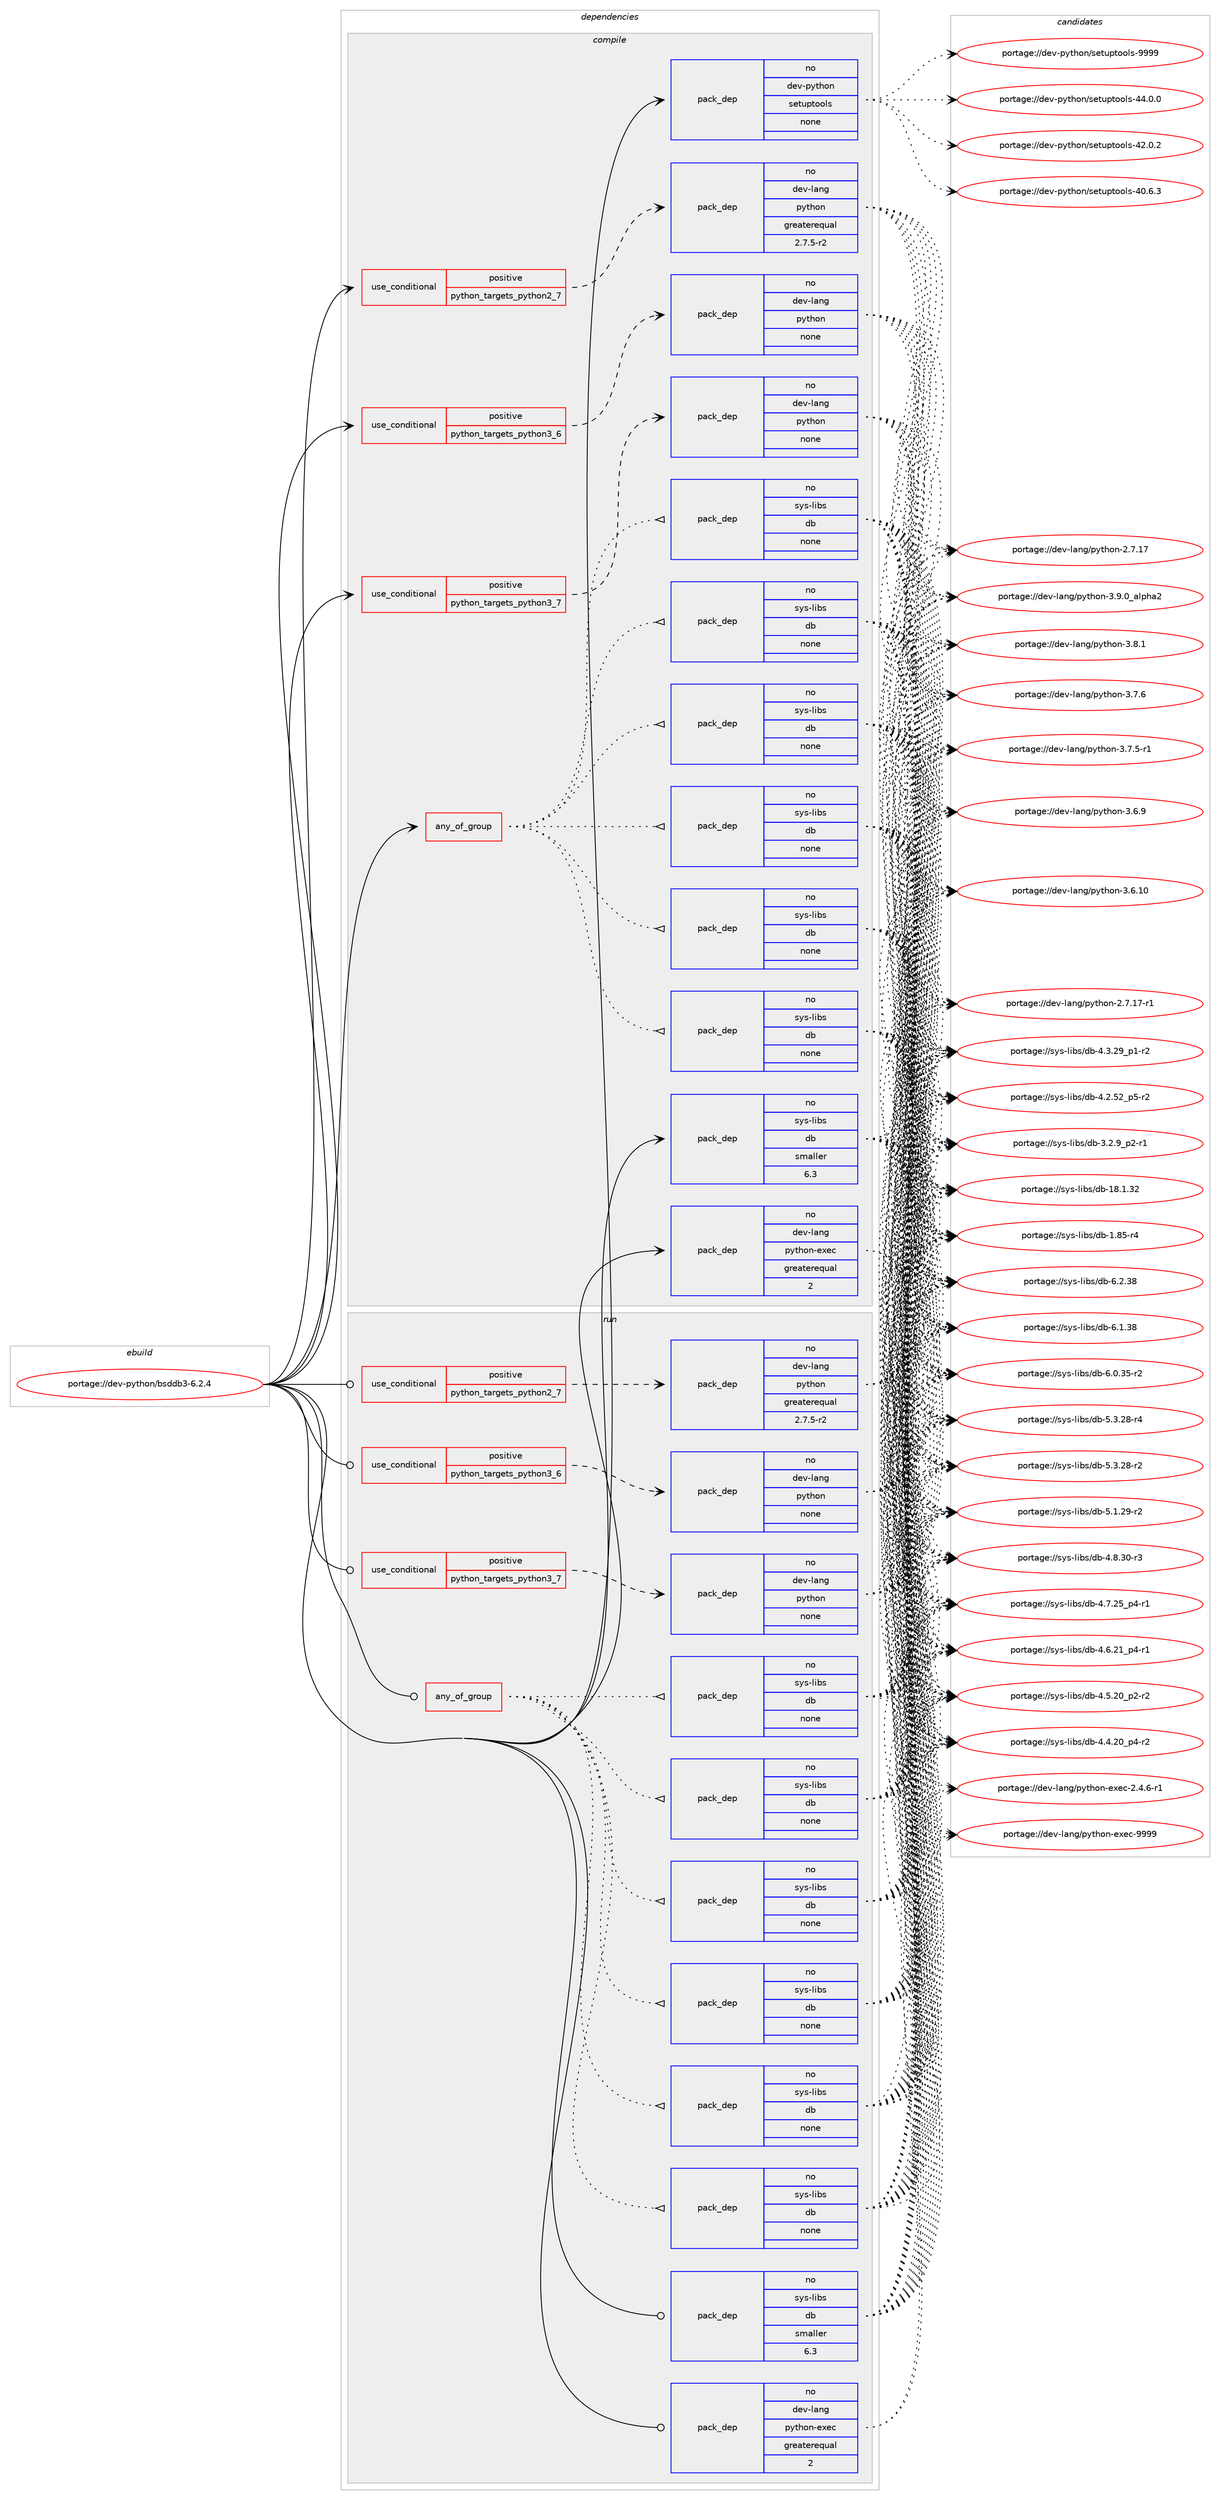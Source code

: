 digraph prolog {

# *************
# Graph options
# *************

newrank=true;
concentrate=true;
compound=true;
graph [rankdir=LR,fontname=Helvetica,fontsize=10,ranksep=1.5];#, ranksep=2.5, nodesep=0.2];
edge  [arrowhead=vee];
node  [fontname=Helvetica,fontsize=10];

# **********
# The ebuild
# **********

subgraph cluster_leftcol {
color=gray;
label=<<i>ebuild</i>>;
id [label="portage://dev-python/bsddb3-6.2.4", color=red, width=4, href="../dev-python/bsddb3-6.2.4.svg"];
}

# ****************
# The dependencies
# ****************

subgraph cluster_midcol {
color=gray;
label=<<i>dependencies</i>>;
subgraph cluster_compile {
fillcolor="#eeeeee";
style=filled;
label=<<i>compile</i>>;
subgraph any4784 {
dependency468297 [label=<<TABLE BORDER="0" CELLBORDER="1" CELLSPACING="0" CELLPADDING="4"><TR><TD CELLPADDING="10">any_of_group</TD></TR></TABLE>>, shape=none, color=red];subgraph pack345181 {
dependency468298 [label=<<TABLE BORDER="0" CELLBORDER="1" CELLSPACING="0" CELLPADDING="4" WIDTH="220"><TR><TD ROWSPAN="6" CELLPADDING="30">pack_dep</TD></TR><TR><TD WIDTH="110">no</TD></TR><TR><TD>sys-libs</TD></TR><TR><TD>db</TD></TR><TR><TD>none</TD></TR><TR><TD></TD></TR></TABLE>>, shape=none, color=blue];
}
dependency468297:e -> dependency468298:w [weight=20,style="dotted",arrowhead="oinv"];
subgraph pack345182 {
dependency468299 [label=<<TABLE BORDER="0" CELLBORDER="1" CELLSPACING="0" CELLPADDING="4" WIDTH="220"><TR><TD ROWSPAN="6" CELLPADDING="30">pack_dep</TD></TR><TR><TD WIDTH="110">no</TD></TR><TR><TD>sys-libs</TD></TR><TR><TD>db</TD></TR><TR><TD>none</TD></TR><TR><TD></TD></TR></TABLE>>, shape=none, color=blue];
}
dependency468297:e -> dependency468299:w [weight=20,style="dotted",arrowhead="oinv"];
subgraph pack345183 {
dependency468300 [label=<<TABLE BORDER="0" CELLBORDER="1" CELLSPACING="0" CELLPADDING="4" WIDTH="220"><TR><TD ROWSPAN="6" CELLPADDING="30">pack_dep</TD></TR><TR><TD WIDTH="110">no</TD></TR><TR><TD>sys-libs</TD></TR><TR><TD>db</TD></TR><TR><TD>none</TD></TR><TR><TD></TD></TR></TABLE>>, shape=none, color=blue];
}
dependency468297:e -> dependency468300:w [weight=20,style="dotted",arrowhead="oinv"];
subgraph pack345184 {
dependency468301 [label=<<TABLE BORDER="0" CELLBORDER="1" CELLSPACING="0" CELLPADDING="4" WIDTH="220"><TR><TD ROWSPAN="6" CELLPADDING="30">pack_dep</TD></TR><TR><TD WIDTH="110">no</TD></TR><TR><TD>sys-libs</TD></TR><TR><TD>db</TD></TR><TR><TD>none</TD></TR><TR><TD></TD></TR></TABLE>>, shape=none, color=blue];
}
dependency468297:e -> dependency468301:w [weight=20,style="dotted",arrowhead="oinv"];
subgraph pack345185 {
dependency468302 [label=<<TABLE BORDER="0" CELLBORDER="1" CELLSPACING="0" CELLPADDING="4" WIDTH="220"><TR><TD ROWSPAN="6" CELLPADDING="30">pack_dep</TD></TR><TR><TD WIDTH="110">no</TD></TR><TR><TD>sys-libs</TD></TR><TR><TD>db</TD></TR><TR><TD>none</TD></TR><TR><TD></TD></TR></TABLE>>, shape=none, color=blue];
}
dependency468297:e -> dependency468302:w [weight=20,style="dotted",arrowhead="oinv"];
subgraph pack345186 {
dependency468303 [label=<<TABLE BORDER="0" CELLBORDER="1" CELLSPACING="0" CELLPADDING="4" WIDTH="220"><TR><TD ROWSPAN="6" CELLPADDING="30">pack_dep</TD></TR><TR><TD WIDTH="110">no</TD></TR><TR><TD>sys-libs</TD></TR><TR><TD>db</TD></TR><TR><TD>none</TD></TR><TR><TD></TD></TR></TABLE>>, shape=none, color=blue];
}
dependency468297:e -> dependency468303:w [weight=20,style="dotted",arrowhead="oinv"];
}
id:e -> dependency468297:w [weight=20,style="solid",arrowhead="vee"];
subgraph cond118107 {
dependency468304 [label=<<TABLE BORDER="0" CELLBORDER="1" CELLSPACING="0" CELLPADDING="4"><TR><TD ROWSPAN="3" CELLPADDING="10">use_conditional</TD></TR><TR><TD>positive</TD></TR><TR><TD>python_targets_python2_7</TD></TR></TABLE>>, shape=none, color=red];
subgraph pack345187 {
dependency468305 [label=<<TABLE BORDER="0" CELLBORDER="1" CELLSPACING="0" CELLPADDING="4" WIDTH="220"><TR><TD ROWSPAN="6" CELLPADDING="30">pack_dep</TD></TR><TR><TD WIDTH="110">no</TD></TR><TR><TD>dev-lang</TD></TR><TR><TD>python</TD></TR><TR><TD>greaterequal</TD></TR><TR><TD>2.7.5-r2</TD></TR></TABLE>>, shape=none, color=blue];
}
dependency468304:e -> dependency468305:w [weight=20,style="dashed",arrowhead="vee"];
}
id:e -> dependency468304:w [weight=20,style="solid",arrowhead="vee"];
subgraph cond118108 {
dependency468306 [label=<<TABLE BORDER="0" CELLBORDER="1" CELLSPACING="0" CELLPADDING="4"><TR><TD ROWSPAN="3" CELLPADDING="10">use_conditional</TD></TR><TR><TD>positive</TD></TR><TR><TD>python_targets_python3_6</TD></TR></TABLE>>, shape=none, color=red];
subgraph pack345188 {
dependency468307 [label=<<TABLE BORDER="0" CELLBORDER="1" CELLSPACING="0" CELLPADDING="4" WIDTH="220"><TR><TD ROWSPAN="6" CELLPADDING="30">pack_dep</TD></TR><TR><TD WIDTH="110">no</TD></TR><TR><TD>dev-lang</TD></TR><TR><TD>python</TD></TR><TR><TD>none</TD></TR><TR><TD></TD></TR></TABLE>>, shape=none, color=blue];
}
dependency468306:e -> dependency468307:w [weight=20,style="dashed",arrowhead="vee"];
}
id:e -> dependency468306:w [weight=20,style="solid",arrowhead="vee"];
subgraph cond118109 {
dependency468308 [label=<<TABLE BORDER="0" CELLBORDER="1" CELLSPACING="0" CELLPADDING="4"><TR><TD ROWSPAN="3" CELLPADDING="10">use_conditional</TD></TR><TR><TD>positive</TD></TR><TR><TD>python_targets_python3_7</TD></TR></TABLE>>, shape=none, color=red];
subgraph pack345189 {
dependency468309 [label=<<TABLE BORDER="0" CELLBORDER="1" CELLSPACING="0" CELLPADDING="4" WIDTH="220"><TR><TD ROWSPAN="6" CELLPADDING="30">pack_dep</TD></TR><TR><TD WIDTH="110">no</TD></TR><TR><TD>dev-lang</TD></TR><TR><TD>python</TD></TR><TR><TD>none</TD></TR><TR><TD></TD></TR></TABLE>>, shape=none, color=blue];
}
dependency468308:e -> dependency468309:w [weight=20,style="dashed",arrowhead="vee"];
}
id:e -> dependency468308:w [weight=20,style="solid",arrowhead="vee"];
subgraph pack345190 {
dependency468310 [label=<<TABLE BORDER="0" CELLBORDER="1" CELLSPACING="0" CELLPADDING="4" WIDTH="220"><TR><TD ROWSPAN="6" CELLPADDING="30">pack_dep</TD></TR><TR><TD WIDTH="110">no</TD></TR><TR><TD>dev-lang</TD></TR><TR><TD>python-exec</TD></TR><TR><TD>greaterequal</TD></TR><TR><TD>2</TD></TR></TABLE>>, shape=none, color=blue];
}
id:e -> dependency468310:w [weight=20,style="solid",arrowhead="vee"];
subgraph pack345191 {
dependency468311 [label=<<TABLE BORDER="0" CELLBORDER="1" CELLSPACING="0" CELLPADDING="4" WIDTH="220"><TR><TD ROWSPAN="6" CELLPADDING="30">pack_dep</TD></TR><TR><TD WIDTH="110">no</TD></TR><TR><TD>dev-python</TD></TR><TR><TD>setuptools</TD></TR><TR><TD>none</TD></TR><TR><TD></TD></TR></TABLE>>, shape=none, color=blue];
}
id:e -> dependency468311:w [weight=20,style="solid",arrowhead="vee"];
subgraph pack345192 {
dependency468312 [label=<<TABLE BORDER="0" CELLBORDER="1" CELLSPACING="0" CELLPADDING="4" WIDTH="220"><TR><TD ROWSPAN="6" CELLPADDING="30">pack_dep</TD></TR><TR><TD WIDTH="110">no</TD></TR><TR><TD>sys-libs</TD></TR><TR><TD>db</TD></TR><TR><TD>smaller</TD></TR><TR><TD>6.3</TD></TR></TABLE>>, shape=none, color=blue];
}
id:e -> dependency468312:w [weight=20,style="solid",arrowhead="vee"];
}
subgraph cluster_compileandrun {
fillcolor="#eeeeee";
style=filled;
label=<<i>compile and run</i>>;
}
subgraph cluster_run {
fillcolor="#eeeeee";
style=filled;
label=<<i>run</i>>;
subgraph any4785 {
dependency468313 [label=<<TABLE BORDER="0" CELLBORDER="1" CELLSPACING="0" CELLPADDING="4"><TR><TD CELLPADDING="10">any_of_group</TD></TR></TABLE>>, shape=none, color=red];subgraph pack345193 {
dependency468314 [label=<<TABLE BORDER="0" CELLBORDER="1" CELLSPACING="0" CELLPADDING="4" WIDTH="220"><TR><TD ROWSPAN="6" CELLPADDING="30">pack_dep</TD></TR><TR><TD WIDTH="110">no</TD></TR><TR><TD>sys-libs</TD></TR><TR><TD>db</TD></TR><TR><TD>none</TD></TR><TR><TD></TD></TR></TABLE>>, shape=none, color=blue];
}
dependency468313:e -> dependency468314:w [weight=20,style="dotted",arrowhead="oinv"];
subgraph pack345194 {
dependency468315 [label=<<TABLE BORDER="0" CELLBORDER="1" CELLSPACING="0" CELLPADDING="4" WIDTH="220"><TR><TD ROWSPAN="6" CELLPADDING="30">pack_dep</TD></TR><TR><TD WIDTH="110">no</TD></TR><TR><TD>sys-libs</TD></TR><TR><TD>db</TD></TR><TR><TD>none</TD></TR><TR><TD></TD></TR></TABLE>>, shape=none, color=blue];
}
dependency468313:e -> dependency468315:w [weight=20,style="dotted",arrowhead="oinv"];
subgraph pack345195 {
dependency468316 [label=<<TABLE BORDER="0" CELLBORDER="1" CELLSPACING="0" CELLPADDING="4" WIDTH="220"><TR><TD ROWSPAN="6" CELLPADDING="30">pack_dep</TD></TR><TR><TD WIDTH="110">no</TD></TR><TR><TD>sys-libs</TD></TR><TR><TD>db</TD></TR><TR><TD>none</TD></TR><TR><TD></TD></TR></TABLE>>, shape=none, color=blue];
}
dependency468313:e -> dependency468316:w [weight=20,style="dotted",arrowhead="oinv"];
subgraph pack345196 {
dependency468317 [label=<<TABLE BORDER="0" CELLBORDER="1" CELLSPACING="0" CELLPADDING="4" WIDTH="220"><TR><TD ROWSPAN="6" CELLPADDING="30">pack_dep</TD></TR><TR><TD WIDTH="110">no</TD></TR><TR><TD>sys-libs</TD></TR><TR><TD>db</TD></TR><TR><TD>none</TD></TR><TR><TD></TD></TR></TABLE>>, shape=none, color=blue];
}
dependency468313:e -> dependency468317:w [weight=20,style="dotted",arrowhead="oinv"];
subgraph pack345197 {
dependency468318 [label=<<TABLE BORDER="0" CELLBORDER="1" CELLSPACING="0" CELLPADDING="4" WIDTH="220"><TR><TD ROWSPAN="6" CELLPADDING="30">pack_dep</TD></TR><TR><TD WIDTH="110">no</TD></TR><TR><TD>sys-libs</TD></TR><TR><TD>db</TD></TR><TR><TD>none</TD></TR><TR><TD></TD></TR></TABLE>>, shape=none, color=blue];
}
dependency468313:e -> dependency468318:w [weight=20,style="dotted",arrowhead="oinv"];
subgraph pack345198 {
dependency468319 [label=<<TABLE BORDER="0" CELLBORDER="1" CELLSPACING="0" CELLPADDING="4" WIDTH="220"><TR><TD ROWSPAN="6" CELLPADDING="30">pack_dep</TD></TR><TR><TD WIDTH="110">no</TD></TR><TR><TD>sys-libs</TD></TR><TR><TD>db</TD></TR><TR><TD>none</TD></TR><TR><TD></TD></TR></TABLE>>, shape=none, color=blue];
}
dependency468313:e -> dependency468319:w [weight=20,style="dotted",arrowhead="oinv"];
}
id:e -> dependency468313:w [weight=20,style="solid",arrowhead="odot"];
subgraph cond118110 {
dependency468320 [label=<<TABLE BORDER="0" CELLBORDER="1" CELLSPACING="0" CELLPADDING="4"><TR><TD ROWSPAN="3" CELLPADDING="10">use_conditional</TD></TR><TR><TD>positive</TD></TR><TR><TD>python_targets_python2_7</TD></TR></TABLE>>, shape=none, color=red];
subgraph pack345199 {
dependency468321 [label=<<TABLE BORDER="0" CELLBORDER="1" CELLSPACING="0" CELLPADDING="4" WIDTH="220"><TR><TD ROWSPAN="6" CELLPADDING="30">pack_dep</TD></TR><TR><TD WIDTH="110">no</TD></TR><TR><TD>dev-lang</TD></TR><TR><TD>python</TD></TR><TR><TD>greaterequal</TD></TR><TR><TD>2.7.5-r2</TD></TR></TABLE>>, shape=none, color=blue];
}
dependency468320:e -> dependency468321:w [weight=20,style="dashed",arrowhead="vee"];
}
id:e -> dependency468320:w [weight=20,style="solid",arrowhead="odot"];
subgraph cond118111 {
dependency468322 [label=<<TABLE BORDER="0" CELLBORDER="1" CELLSPACING="0" CELLPADDING="4"><TR><TD ROWSPAN="3" CELLPADDING="10">use_conditional</TD></TR><TR><TD>positive</TD></TR><TR><TD>python_targets_python3_6</TD></TR></TABLE>>, shape=none, color=red];
subgraph pack345200 {
dependency468323 [label=<<TABLE BORDER="0" CELLBORDER="1" CELLSPACING="0" CELLPADDING="4" WIDTH="220"><TR><TD ROWSPAN="6" CELLPADDING="30">pack_dep</TD></TR><TR><TD WIDTH="110">no</TD></TR><TR><TD>dev-lang</TD></TR><TR><TD>python</TD></TR><TR><TD>none</TD></TR><TR><TD></TD></TR></TABLE>>, shape=none, color=blue];
}
dependency468322:e -> dependency468323:w [weight=20,style="dashed",arrowhead="vee"];
}
id:e -> dependency468322:w [weight=20,style="solid",arrowhead="odot"];
subgraph cond118112 {
dependency468324 [label=<<TABLE BORDER="0" CELLBORDER="1" CELLSPACING="0" CELLPADDING="4"><TR><TD ROWSPAN="3" CELLPADDING="10">use_conditional</TD></TR><TR><TD>positive</TD></TR><TR><TD>python_targets_python3_7</TD></TR></TABLE>>, shape=none, color=red];
subgraph pack345201 {
dependency468325 [label=<<TABLE BORDER="0" CELLBORDER="1" CELLSPACING="0" CELLPADDING="4" WIDTH="220"><TR><TD ROWSPAN="6" CELLPADDING="30">pack_dep</TD></TR><TR><TD WIDTH="110">no</TD></TR><TR><TD>dev-lang</TD></TR><TR><TD>python</TD></TR><TR><TD>none</TD></TR><TR><TD></TD></TR></TABLE>>, shape=none, color=blue];
}
dependency468324:e -> dependency468325:w [weight=20,style="dashed",arrowhead="vee"];
}
id:e -> dependency468324:w [weight=20,style="solid",arrowhead="odot"];
subgraph pack345202 {
dependency468326 [label=<<TABLE BORDER="0" CELLBORDER="1" CELLSPACING="0" CELLPADDING="4" WIDTH="220"><TR><TD ROWSPAN="6" CELLPADDING="30">pack_dep</TD></TR><TR><TD WIDTH="110">no</TD></TR><TR><TD>dev-lang</TD></TR><TR><TD>python-exec</TD></TR><TR><TD>greaterequal</TD></TR><TR><TD>2</TD></TR></TABLE>>, shape=none, color=blue];
}
id:e -> dependency468326:w [weight=20,style="solid",arrowhead="odot"];
subgraph pack345203 {
dependency468327 [label=<<TABLE BORDER="0" CELLBORDER="1" CELLSPACING="0" CELLPADDING="4" WIDTH="220"><TR><TD ROWSPAN="6" CELLPADDING="30">pack_dep</TD></TR><TR><TD WIDTH="110">no</TD></TR><TR><TD>sys-libs</TD></TR><TR><TD>db</TD></TR><TR><TD>smaller</TD></TR><TR><TD>6.3</TD></TR></TABLE>>, shape=none, color=blue];
}
id:e -> dependency468327:w [weight=20,style="solid",arrowhead="odot"];
}
}

# **************
# The candidates
# **************

subgraph cluster_choices {
rank=same;
color=gray;
label=<<i>candidates</i>>;

subgraph choice345181 {
color=black;
nodesep=1;
choice1151211154510810598115471009845544650465156 [label="portage://sys-libs/db-6.2.38", color=red, width=4,href="../sys-libs/db-6.2.38.svg"];
choice1151211154510810598115471009845544649465156 [label="portage://sys-libs/db-6.1.38", color=red, width=4,href="../sys-libs/db-6.1.38.svg"];
choice11512111545108105981154710098455446484651534511450 [label="portage://sys-libs/db-6.0.35-r2", color=red, width=4,href="../sys-libs/db-6.0.35-r2.svg"];
choice11512111545108105981154710098455346514650564511452 [label="portage://sys-libs/db-5.3.28-r4", color=red, width=4,href="../sys-libs/db-5.3.28-r4.svg"];
choice11512111545108105981154710098455346514650564511450 [label="portage://sys-libs/db-5.3.28-r2", color=red, width=4,href="../sys-libs/db-5.3.28-r2.svg"];
choice11512111545108105981154710098455346494650574511450 [label="portage://sys-libs/db-5.1.29-r2", color=red, width=4,href="../sys-libs/db-5.1.29-r2.svg"];
choice11512111545108105981154710098455246564651484511451 [label="portage://sys-libs/db-4.8.30-r3", color=red, width=4,href="../sys-libs/db-4.8.30-r3.svg"];
choice115121115451081059811547100984552465546505395112524511449 [label="portage://sys-libs/db-4.7.25_p4-r1", color=red, width=4,href="../sys-libs/db-4.7.25_p4-r1.svg"];
choice115121115451081059811547100984552465446504995112524511449 [label="portage://sys-libs/db-4.6.21_p4-r1", color=red, width=4,href="../sys-libs/db-4.6.21_p4-r1.svg"];
choice115121115451081059811547100984552465346504895112504511450 [label="portage://sys-libs/db-4.5.20_p2-r2", color=red, width=4,href="../sys-libs/db-4.5.20_p2-r2.svg"];
choice115121115451081059811547100984552465246504895112524511450 [label="portage://sys-libs/db-4.4.20_p4-r2", color=red, width=4,href="../sys-libs/db-4.4.20_p4-r2.svg"];
choice115121115451081059811547100984552465146505795112494511450 [label="portage://sys-libs/db-4.3.29_p1-r2", color=red, width=4,href="../sys-libs/db-4.3.29_p1-r2.svg"];
choice115121115451081059811547100984552465046535095112534511450 [label="portage://sys-libs/db-4.2.52_p5-r2", color=red, width=4,href="../sys-libs/db-4.2.52_p5-r2.svg"];
choice1151211154510810598115471009845514650465795112504511449 [label="portage://sys-libs/db-3.2.9_p2-r1", color=red, width=4,href="../sys-libs/db-3.2.9_p2-r1.svg"];
choice115121115451081059811547100984549564649465150 [label="portage://sys-libs/db-18.1.32", color=red, width=4,href="../sys-libs/db-18.1.32.svg"];
choice1151211154510810598115471009845494656534511452 [label="portage://sys-libs/db-1.85-r4", color=red, width=4,href="../sys-libs/db-1.85-r4.svg"];
dependency468298:e -> choice1151211154510810598115471009845544650465156:w [style=dotted,weight="100"];
dependency468298:e -> choice1151211154510810598115471009845544649465156:w [style=dotted,weight="100"];
dependency468298:e -> choice11512111545108105981154710098455446484651534511450:w [style=dotted,weight="100"];
dependency468298:e -> choice11512111545108105981154710098455346514650564511452:w [style=dotted,weight="100"];
dependency468298:e -> choice11512111545108105981154710098455346514650564511450:w [style=dotted,weight="100"];
dependency468298:e -> choice11512111545108105981154710098455346494650574511450:w [style=dotted,weight="100"];
dependency468298:e -> choice11512111545108105981154710098455246564651484511451:w [style=dotted,weight="100"];
dependency468298:e -> choice115121115451081059811547100984552465546505395112524511449:w [style=dotted,weight="100"];
dependency468298:e -> choice115121115451081059811547100984552465446504995112524511449:w [style=dotted,weight="100"];
dependency468298:e -> choice115121115451081059811547100984552465346504895112504511450:w [style=dotted,weight="100"];
dependency468298:e -> choice115121115451081059811547100984552465246504895112524511450:w [style=dotted,weight="100"];
dependency468298:e -> choice115121115451081059811547100984552465146505795112494511450:w [style=dotted,weight="100"];
dependency468298:e -> choice115121115451081059811547100984552465046535095112534511450:w [style=dotted,weight="100"];
dependency468298:e -> choice1151211154510810598115471009845514650465795112504511449:w [style=dotted,weight="100"];
dependency468298:e -> choice115121115451081059811547100984549564649465150:w [style=dotted,weight="100"];
dependency468298:e -> choice1151211154510810598115471009845494656534511452:w [style=dotted,weight="100"];
}
subgraph choice345182 {
color=black;
nodesep=1;
choice1151211154510810598115471009845544650465156 [label="portage://sys-libs/db-6.2.38", color=red, width=4,href="../sys-libs/db-6.2.38.svg"];
choice1151211154510810598115471009845544649465156 [label="portage://sys-libs/db-6.1.38", color=red, width=4,href="../sys-libs/db-6.1.38.svg"];
choice11512111545108105981154710098455446484651534511450 [label="portage://sys-libs/db-6.0.35-r2", color=red, width=4,href="../sys-libs/db-6.0.35-r2.svg"];
choice11512111545108105981154710098455346514650564511452 [label="portage://sys-libs/db-5.3.28-r4", color=red, width=4,href="../sys-libs/db-5.3.28-r4.svg"];
choice11512111545108105981154710098455346514650564511450 [label="portage://sys-libs/db-5.3.28-r2", color=red, width=4,href="../sys-libs/db-5.3.28-r2.svg"];
choice11512111545108105981154710098455346494650574511450 [label="portage://sys-libs/db-5.1.29-r2", color=red, width=4,href="../sys-libs/db-5.1.29-r2.svg"];
choice11512111545108105981154710098455246564651484511451 [label="portage://sys-libs/db-4.8.30-r3", color=red, width=4,href="../sys-libs/db-4.8.30-r3.svg"];
choice115121115451081059811547100984552465546505395112524511449 [label="portage://sys-libs/db-4.7.25_p4-r1", color=red, width=4,href="../sys-libs/db-4.7.25_p4-r1.svg"];
choice115121115451081059811547100984552465446504995112524511449 [label="portage://sys-libs/db-4.6.21_p4-r1", color=red, width=4,href="../sys-libs/db-4.6.21_p4-r1.svg"];
choice115121115451081059811547100984552465346504895112504511450 [label="portage://sys-libs/db-4.5.20_p2-r2", color=red, width=4,href="../sys-libs/db-4.5.20_p2-r2.svg"];
choice115121115451081059811547100984552465246504895112524511450 [label="portage://sys-libs/db-4.4.20_p4-r2", color=red, width=4,href="../sys-libs/db-4.4.20_p4-r2.svg"];
choice115121115451081059811547100984552465146505795112494511450 [label="portage://sys-libs/db-4.3.29_p1-r2", color=red, width=4,href="../sys-libs/db-4.3.29_p1-r2.svg"];
choice115121115451081059811547100984552465046535095112534511450 [label="portage://sys-libs/db-4.2.52_p5-r2", color=red, width=4,href="../sys-libs/db-4.2.52_p5-r2.svg"];
choice1151211154510810598115471009845514650465795112504511449 [label="portage://sys-libs/db-3.2.9_p2-r1", color=red, width=4,href="../sys-libs/db-3.2.9_p2-r1.svg"];
choice115121115451081059811547100984549564649465150 [label="portage://sys-libs/db-18.1.32", color=red, width=4,href="../sys-libs/db-18.1.32.svg"];
choice1151211154510810598115471009845494656534511452 [label="portage://sys-libs/db-1.85-r4", color=red, width=4,href="../sys-libs/db-1.85-r4.svg"];
dependency468299:e -> choice1151211154510810598115471009845544650465156:w [style=dotted,weight="100"];
dependency468299:e -> choice1151211154510810598115471009845544649465156:w [style=dotted,weight="100"];
dependency468299:e -> choice11512111545108105981154710098455446484651534511450:w [style=dotted,weight="100"];
dependency468299:e -> choice11512111545108105981154710098455346514650564511452:w [style=dotted,weight="100"];
dependency468299:e -> choice11512111545108105981154710098455346514650564511450:w [style=dotted,weight="100"];
dependency468299:e -> choice11512111545108105981154710098455346494650574511450:w [style=dotted,weight="100"];
dependency468299:e -> choice11512111545108105981154710098455246564651484511451:w [style=dotted,weight="100"];
dependency468299:e -> choice115121115451081059811547100984552465546505395112524511449:w [style=dotted,weight="100"];
dependency468299:e -> choice115121115451081059811547100984552465446504995112524511449:w [style=dotted,weight="100"];
dependency468299:e -> choice115121115451081059811547100984552465346504895112504511450:w [style=dotted,weight="100"];
dependency468299:e -> choice115121115451081059811547100984552465246504895112524511450:w [style=dotted,weight="100"];
dependency468299:e -> choice115121115451081059811547100984552465146505795112494511450:w [style=dotted,weight="100"];
dependency468299:e -> choice115121115451081059811547100984552465046535095112534511450:w [style=dotted,weight="100"];
dependency468299:e -> choice1151211154510810598115471009845514650465795112504511449:w [style=dotted,weight="100"];
dependency468299:e -> choice115121115451081059811547100984549564649465150:w [style=dotted,weight="100"];
dependency468299:e -> choice1151211154510810598115471009845494656534511452:w [style=dotted,weight="100"];
}
subgraph choice345183 {
color=black;
nodesep=1;
choice1151211154510810598115471009845544650465156 [label="portage://sys-libs/db-6.2.38", color=red, width=4,href="../sys-libs/db-6.2.38.svg"];
choice1151211154510810598115471009845544649465156 [label="portage://sys-libs/db-6.1.38", color=red, width=4,href="../sys-libs/db-6.1.38.svg"];
choice11512111545108105981154710098455446484651534511450 [label="portage://sys-libs/db-6.0.35-r2", color=red, width=4,href="../sys-libs/db-6.0.35-r2.svg"];
choice11512111545108105981154710098455346514650564511452 [label="portage://sys-libs/db-5.3.28-r4", color=red, width=4,href="../sys-libs/db-5.3.28-r4.svg"];
choice11512111545108105981154710098455346514650564511450 [label="portage://sys-libs/db-5.3.28-r2", color=red, width=4,href="../sys-libs/db-5.3.28-r2.svg"];
choice11512111545108105981154710098455346494650574511450 [label="portage://sys-libs/db-5.1.29-r2", color=red, width=4,href="../sys-libs/db-5.1.29-r2.svg"];
choice11512111545108105981154710098455246564651484511451 [label="portage://sys-libs/db-4.8.30-r3", color=red, width=4,href="../sys-libs/db-4.8.30-r3.svg"];
choice115121115451081059811547100984552465546505395112524511449 [label="portage://sys-libs/db-4.7.25_p4-r1", color=red, width=4,href="../sys-libs/db-4.7.25_p4-r1.svg"];
choice115121115451081059811547100984552465446504995112524511449 [label="portage://sys-libs/db-4.6.21_p4-r1", color=red, width=4,href="../sys-libs/db-4.6.21_p4-r1.svg"];
choice115121115451081059811547100984552465346504895112504511450 [label="portage://sys-libs/db-4.5.20_p2-r2", color=red, width=4,href="../sys-libs/db-4.5.20_p2-r2.svg"];
choice115121115451081059811547100984552465246504895112524511450 [label="portage://sys-libs/db-4.4.20_p4-r2", color=red, width=4,href="../sys-libs/db-4.4.20_p4-r2.svg"];
choice115121115451081059811547100984552465146505795112494511450 [label="portage://sys-libs/db-4.3.29_p1-r2", color=red, width=4,href="../sys-libs/db-4.3.29_p1-r2.svg"];
choice115121115451081059811547100984552465046535095112534511450 [label="portage://sys-libs/db-4.2.52_p5-r2", color=red, width=4,href="../sys-libs/db-4.2.52_p5-r2.svg"];
choice1151211154510810598115471009845514650465795112504511449 [label="portage://sys-libs/db-3.2.9_p2-r1", color=red, width=4,href="../sys-libs/db-3.2.9_p2-r1.svg"];
choice115121115451081059811547100984549564649465150 [label="portage://sys-libs/db-18.1.32", color=red, width=4,href="../sys-libs/db-18.1.32.svg"];
choice1151211154510810598115471009845494656534511452 [label="portage://sys-libs/db-1.85-r4", color=red, width=4,href="../sys-libs/db-1.85-r4.svg"];
dependency468300:e -> choice1151211154510810598115471009845544650465156:w [style=dotted,weight="100"];
dependency468300:e -> choice1151211154510810598115471009845544649465156:w [style=dotted,weight="100"];
dependency468300:e -> choice11512111545108105981154710098455446484651534511450:w [style=dotted,weight="100"];
dependency468300:e -> choice11512111545108105981154710098455346514650564511452:w [style=dotted,weight="100"];
dependency468300:e -> choice11512111545108105981154710098455346514650564511450:w [style=dotted,weight="100"];
dependency468300:e -> choice11512111545108105981154710098455346494650574511450:w [style=dotted,weight="100"];
dependency468300:e -> choice11512111545108105981154710098455246564651484511451:w [style=dotted,weight="100"];
dependency468300:e -> choice115121115451081059811547100984552465546505395112524511449:w [style=dotted,weight="100"];
dependency468300:e -> choice115121115451081059811547100984552465446504995112524511449:w [style=dotted,weight="100"];
dependency468300:e -> choice115121115451081059811547100984552465346504895112504511450:w [style=dotted,weight="100"];
dependency468300:e -> choice115121115451081059811547100984552465246504895112524511450:w [style=dotted,weight="100"];
dependency468300:e -> choice115121115451081059811547100984552465146505795112494511450:w [style=dotted,weight="100"];
dependency468300:e -> choice115121115451081059811547100984552465046535095112534511450:w [style=dotted,weight="100"];
dependency468300:e -> choice1151211154510810598115471009845514650465795112504511449:w [style=dotted,weight="100"];
dependency468300:e -> choice115121115451081059811547100984549564649465150:w [style=dotted,weight="100"];
dependency468300:e -> choice1151211154510810598115471009845494656534511452:w [style=dotted,weight="100"];
}
subgraph choice345184 {
color=black;
nodesep=1;
choice1151211154510810598115471009845544650465156 [label="portage://sys-libs/db-6.2.38", color=red, width=4,href="../sys-libs/db-6.2.38.svg"];
choice1151211154510810598115471009845544649465156 [label="portage://sys-libs/db-6.1.38", color=red, width=4,href="../sys-libs/db-6.1.38.svg"];
choice11512111545108105981154710098455446484651534511450 [label="portage://sys-libs/db-6.0.35-r2", color=red, width=4,href="../sys-libs/db-6.0.35-r2.svg"];
choice11512111545108105981154710098455346514650564511452 [label="portage://sys-libs/db-5.3.28-r4", color=red, width=4,href="../sys-libs/db-5.3.28-r4.svg"];
choice11512111545108105981154710098455346514650564511450 [label="portage://sys-libs/db-5.3.28-r2", color=red, width=4,href="../sys-libs/db-5.3.28-r2.svg"];
choice11512111545108105981154710098455346494650574511450 [label="portage://sys-libs/db-5.1.29-r2", color=red, width=4,href="../sys-libs/db-5.1.29-r2.svg"];
choice11512111545108105981154710098455246564651484511451 [label="portage://sys-libs/db-4.8.30-r3", color=red, width=4,href="../sys-libs/db-4.8.30-r3.svg"];
choice115121115451081059811547100984552465546505395112524511449 [label="portage://sys-libs/db-4.7.25_p4-r1", color=red, width=4,href="../sys-libs/db-4.7.25_p4-r1.svg"];
choice115121115451081059811547100984552465446504995112524511449 [label="portage://sys-libs/db-4.6.21_p4-r1", color=red, width=4,href="../sys-libs/db-4.6.21_p4-r1.svg"];
choice115121115451081059811547100984552465346504895112504511450 [label="portage://sys-libs/db-4.5.20_p2-r2", color=red, width=4,href="../sys-libs/db-4.5.20_p2-r2.svg"];
choice115121115451081059811547100984552465246504895112524511450 [label="portage://sys-libs/db-4.4.20_p4-r2", color=red, width=4,href="../sys-libs/db-4.4.20_p4-r2.svg"];
choice115121115451081059811547100984552465146505795112494511450 [label="portage://sys-libs/db-4.3.29_p1-r2", color=red, width=4,href="../sys-libs/db-4.3.29_p1-r2.svg"];
choice115121115451081059811547100984552465046535095112534511450 [label="portage://sys-libs/db-4.2.52_p5-r2", color=red, width=4,href="../sys-libs/db-4.2.52_p5-r2.svg"];
choice1151211154510810598115471009845514650465795112504511449 [label="portage://sys-libs/db-3.2.9_p2-r1", color=red, width=4,href="../sys-libs/db-3.2.9_p2-r1.svg"];
choice115121115451081059811547100984549564649465150 [label="portage://sys-libs/db-18.1.32", color=red, width=4,href="../sys-libs/db-18.1.32.svg"];
choice1151211154510810598115471009845494656534511452 [label="portage://sys-libs/db-1.85-r4", color=red, width=4,href="../sys-libs/db-1.85-r4.svg"];
dependency468301:e -> choice1151211154510810598115471009845544650465156:w [style=dotted,weight="100"];
dependency468301:e -> choice1151211154510810598115471009845544649465156:w [style=dotted,weight="100"];
dependency468301:e -> choice11512111545108105981154710098455446484651534511450:w [style=dotted,weight="100"];
dependency468301:e -> choice11512111545108105981154710098455346514650564511452:w [style=dotted,weight="100"];
dependency468301:e -> choice11512111545108105981154710098455346514650564511450:w [style=dotted,weight="100"];
dependency468301:e -> choice11512111545108105981154710098455346494650574511450:w [style=dotted,weight="100"];
dependency468301:e -> choice11512111545108105981154710098455246564651484511451:w [style=dotted,weight="100"];
dependency468301:e -> choice115121115451081059811547100984552465546505395112524511449:w [style=dotted,weight="100"];
dependency468301:e -> choice115121115451081059811547100984552465446504995112524511449:w [style=dotted,weight="100"];
dependency468301:e -> choice115121115451081059811547100984552465346504895112504511450:w [style=dotted,weight="100"];
dependency468301:e -> choice115121115451081059811547100984552465246504895112524511450:w [style=dotted,weight="100"];
dependency468301:e -> choice115121115451081059811547100984552465146505795112494511450:w [style=dotted,weight="100"];
dependency468301:e -> choice115121115451081059811547100984552465046535095112534511450:w [style=dotted,weight="100"];
dependency468301:e -> choice1151211154510810598115471009845514650465795112504511449:w [style=dotted,weight="100"];
dependency468301:e -> choice115121115451081059811547100984549564649465150:w [style=dotted,weight="100"];
dependency468301:e -> choice1151211154510810598115471009845494656534511452:w [style=dotted,weight="100"];
}
subgraph choice345185 {
color=black;
nodesep=1;
choice1151211154510810598115471009845544650465156 [label="portage://sys-libs/db-6.2.38", color=red, width=4,href="../sys-libs/db-6.2.38.svg"];
choice1151211154510810598115471009845544649465156 [label="portage://sys-libs/db-6.1.38", color=red, width=4,href="../sys-libs/db-6.1.38.svg"];
choice11512111545108105981154710098455446484651534511450 [label="portage://sys-libs/db-6.0.35-r2", color=red, width=4,href="../sys-libs/db-6.0.35-r2.svg"];
choice11512111545108105981154710098455346514650564511452 [label="portage://sys-libs/db-5.3.28-r4", color=red, width=4,href="../sys-libs/db-5.3.28-r4.svg"];
choice11512111545108105981154710098455346514650564511450 [label="portage://sys-libs/db-5.3.28-r2", color=red, width=4,href="../sys-libs/db-5.3.28-r2.svg"];
choice11512111545108105981154710098455346494650574511450 [label="portage://sys-libs/db-5.1.29-r2", color=red, width=4,href="../sys-libs/db-5.1.29-r2.svg"];
choice11512111545108105981154710098455246564651484511451 [label="portage://sys-libs/db-4.8.30-r3", color=red, width=4,href="../sys-libs/db-4.8.30-r3.svg"];
choice115121115451081059811547100984552465546505395112524511449 [label="portage://sys-libs/db-4.7.25_p4-r1", color=red, width=4,href="../sys-libs/db-4.7.25_p4-r1.svg"];
choice115121115451081059811547100984552465446504995112524511449 [label="portage://sys-libs/db-4.6.21_p4-r1", color=red, width=4,href="../sys-libs/db-4.6.21_p4-r1.svg"];
choice115121115451081059811547100984552465346504895112504511450 [label="portage://sys-libs/db-4.5.20_p2-r2", color=red, width=4,href="../sys-libs/db-4.5.20_p2-r2.svg"];
choice115121115451081059811547100984552465246504895112524511450 [label="portage://sys-libs/db-4.4.20_p4-r2", color=red, width=4,href="../sys-libs/db-4.4.20_p4-r2.svg"];
choice115121115451081059811547100984552465146505795112494511450 [label="portage://sys-libs/db-4.3.29_p1-r2", color=red, width=4,href="../sys-libs/db-4.3.29_p1-r2.svg"];
choice115121115451081059811547100984552465046535095112534511450 [label="portage://sys-libs/db-4.2.52_p5-r2", color=red, width=4,href="../sys-libs/db-4.2.52_p5-r2.svg"];
choice1151211154510810598115471009845514650465795112504511449 [label="portage://sys-libs/db-3.2.9_p2-r1", color=red, width=4,href="../sys-libs/db-3.2.9_p2-r1.svg"];
choice115121115451081059811547100984549564649465150 [label="portage://sys-libs/db-18.1.32", color=red, width=4,href="../sys-libs/db-18.1.32.svg"];
choice1151211154510810598115471009845494656534511452 [label="portage://sys-libs/db-1.85-r4", color=red, width=4,href="../sys-libs/db-1.85-r4.svg"];
dependency468302:e -> choice1151211154510810598115471009845544650465156:w [style=dotted,weight="100"];
dependency468302:e -> choice1151211154510810598115471009845544649465156:w [style=dotted,weight="100"];
dependency468302:e -> choice11512111545108105981154710098455446484651534511450:w [style=dotted,weight="100"];
dependency468302:e -> choice11512111545108105981154710098455346514650564511452:w [style=dotted,weight="100"];
dependency468302:e -> choice11512111545108105981154710098455346514650564511450:w [style=dotted,weight="100"];
dependency468302:e -> choice11512111545108105981154710098455346494650574511450:w [style=dotted,weight="100"];
dependency468302:e -> choice11512111545108105981154710098455246564651484511451:w [style=dotted,weight="100"];
dependency468302:e -> choice115121115451081059811547100984552465546505395112524511449:w [style=dotted,weight="100"];
dependency468302:e -> choice115121115451081059811547100984552465446504995112524511449:w [style=dotted,weight="100"];
dependency468302:e -> choice115121115451081059811547100984552465346504895112504511450:w [style=dotted,weight="100"];
dependency468302:e -> choice115121115451081059811547100984552465246504895112524511450:w [style=dotted,weight="100"];
dependency468302:e -> choice115121115451081059811547100984552465146505795112494511450:w [style=dotted,weight="100"];
dependency468302:e -> choice115121115451081059811547100984552465046535095112534511450:w [style=dotted,weight="100"];
dependency468302:e -> choice1151211154510810598115471009845514650465795112504511449:w [style=dotted,weight="100"];
dependency468302:e -> choice115121115451081059811547100984549564649465150:w [style=dotted,weight="100"];
dependency468302:e -> choice1151211154510810598115471009845494656534511452:w [style=dotted,weight="100"];
}
subgraph choice345186 {
color=black;
nodesep=1;
choice1151211154510810598115471009845544650465156 [label="portage://sys-libs/db-6.2.38", color=red, width=4,href="../sys-libs/db-6.2.38.svg"];
choice1151211154510810598115471009845544649465156 [label="portage://sys-libs/db-6.1.38", color=red, width=4,href="../sys-libs/db-6.1.38.svg"];
choice11512111545108105981154710098455446484651534511450 [label="portage://sys-libs/db-6.0.35-r2", color=red, width=4,href="../sys-libs/db-6.0.35-r2.svg"];
choice11512111545108105981154710098455346514650564511452 [label="portage://sys-libs/db-5.3.28-r4", color=red, width=4,href="../sys-libs/db-5.3.28-r4.svg"];
choice11512111545108105981154710098455346514650564511450 [label="portage://sys-libs/db-5.3.28-r2", color=red, width=4,href="../sys-libs/db-5.3.28-r2.svg"];
choice11512111545108105981154710098455346494650574511450 [label="portage://sys-libs/db-5.1.29-r2", color=red, width=4,href="../sys-libs/db-5.1.29-r2.svg"];
choice11512111545108105981154710098455246564651484511451 [label="portage://sys-libs/db-4.8.30-r3", color=red, width=4,href="../sys-libs/db-4.8.30-r3.svg"];
choice115121115451081059811547100984552465546505395112524511449 [label="portage://sys-libs/db-4.7.25_p4-r1", color=red, width=4,href="../sys-libs/db-4.7.25_p4-r1.svg"];
choice115121115451081059811547100984552465446504995112524511449 [label="portage://sys-libs/db-4.6.21_p4-r1", color=red, width=4,href="../sys-libs/db-4.6.21_p4-r1.svg"];
choice115121115451081059811547100984552465346504895112504511450 [label="portage://sys-libs/db-4.5.20_p2-r2", color=red, width=4,href="../sys-libs/db-4.5.20_p2-r2.svg"];
choice115121115451081059811547100984552465246504895112524511450 [label="portage://sys-libs/db-4.4.20_p4-r2", color=red, width=4,href="../sys-libs/db-4.4.20_p4-r2.svg"];
choice115121115451081059811547100984552465146505795112494511450 [label="portage://sys-libs/db-4.3.29_p1-r2", color=red, width=4,href="../sys-libs/db-4.3.29_p1-r2.svg"];
choice115121115451081059811547100984552465046535095112534511450 [label="portage://sys-libs/db-4.2.52_p5-r2", color=red, width=4,href="../sys-libs/db-4.2.52_p5-r2.svg"];
choice1151211154510810598115471009845514650465795112504511449 [label="portage://sys-libs/db-3.2.9_p2-r1", color=red, width=4,href="../sys-libs/db-3.2.9_p2-r1.svg"];
choice115121115451081059811547100984549564649465150 [label="portage://sys-libs/db-18.1.32", color=red, width=4,href="../sys-libs/db-18.1.32.svg"];
choice1151211154510810598115471009845494656534511452 [label="portage://sys-libs/db-1.85-r4", color=red, width=4,href="../sys-libs/db-1.85-r4.svg"];
dependency468303:e -> choice1151211154510810598115471009845544650465156:w [style=dotted,weight="100"];
dependency468303:e -> choice1151211154510810598115471009845544649465156:w [style=dotted,weight="100"];
dependency468303:e -> choice11512111545108105981154710098455446484651534511450:w [style=dotted,weight="100"];
dependency468303:e -> choice11512111545108105981154710098455346514650564511452:w [style=dotted,weight="100"];
dependency468303:e -> choice11512111545108105981154710098455346514650564511450:w [style=dotted,weight="100"];
dependency468303:e -> choice11512111545108105981154710098455346494650574511450:w [style=dotted,weight="100"];
dependency468303:e -> choice11512111545108105981154710098455246564651484511451:w [style=dotted,weight="100"];
dependency468303:e -> choice115121115451081059811547100984552465546505395112524511449:w [style=dotted,weight="100"];
dependency468303:e -> choice115121115451081059811547100984552465446504995112524511449:w [style=dotted,weight="100"];
dependency468303:e -> choice115121115451081059811547100984552465346504895112504511450:w [style=dotted,weight="100"];
dependency468303:e -> choice115121115451081059811547100984552465246504895112524511450:w [style=dotted,weight="100"];
dependency468303:e -> choice115121115451081059811547100984552465146505795112494511450:w [style=dotted,weight="100"];
dependency468303:e -> choice115121115451081059811547100984552465046535095112534511450:w [style=dotted,weight="100"];
dependency468303:e -> choice1151211154510810598115471009845514650465795112504511449:w [style=dotted,weight="100"];
dependency468303:e -> choice115121115451081059811547100984549564649465150:w [style=dotted,weight="100"];
dependency468303:e -> choice1151211154510810598115471009845494656534511452:w [style=dotted,weight="100"];
}
subgraph choice345187 {
color=black;
nodesep=1;
choice10010111845108971101034711212111610411111045514657464895971081121049750 [label="portage://dev-lang/python-3.9.0_alpha2", color=red, width=4,href="../dev-lang/python-3.9.0_alpha2.svg"];
choice100101118451089711010347112121116104111110455146564649 [label="portage://dev-lang/python-3.8.1", color=red, width=4,href="../dev-lang/python-3.8.1.svg"];
choice100101118451089711010347112121116104111110455146554654 [label="portage://dev-lang/python-3.7.6", color=red, width=4,href="../dev-lang/python-3.7.6.svg"];
choice1001011184510897110103471121211161041111104551465546534511449 [label="portage://dev-lang/python-3.7.5-r1", color=red, width=4,href="../dev-lang/python-3.7.5-r1.svg"];
choice100101118451089711010347112121116104111110455146544657 [label="portage://dev-lang/python-3.6.9", color=red, width=4,href="../dev-lang/python-3.6.9.svg"];
choice10010111845108971101034711212111610411111045514654464948 [label="portage://dev-lang/python-3.6.10", color=red, width=4,href="../dev-lang/python-3.6.10.svg"];
choice100101118451089711010347112121116104111110455046554649554511449 [label="portage://dev-lang/python-2.7.17-r1", color=red, width=4,href="../dev-lang/python-2.7.17-r1.svg"];
choice10010111845108971101034711212111610411111045504655464955 [label="portage://dev-lang/python-2.7.17", color=red, width=4,href="../dev-lang/python-2.7.17.svg"];
dependency468305:e -> choice10010111845108971101034711212111610411111045514657464895971081121049750:w [style=dotted,weight="100"];
dependency468305:e -> choice100101118451089711010347112121116104111110455146564649:w [style=dotted,weight="100"];
dependency468305:e -> choice100101118451089711010347112121116104111110455146554654:w [style=dotted,weight="100"];
dependency468305:e -> choice1001011184510897110103471121211161041111104551465546534511449:w [style=dotted,weight="100"];
dependency468305:e -> choice100101118451089711010347112121116104111110455146544657:w [style=dotted,weight="100"];
dependency468305:e -> choice10010111845108971101034711212111610411111045514654464948:w [style=dotted,weight="100"];
dependency468305:e -> choice100101118451089711010347112121116104111110455046554649554511449:w [style=dotted,weight="100"];
dependency468305:e -> choice10010111845108971101034711212111610411111045504655464955:w [style=dotted,weight="100"];
}
subgraph choice345188 {
color=black;
nodesep=1;
choice10010111845108971101034711212111610411111045514657464895971081121049750 [label="portage://dev-lang/python-3.9.0_alpha2", color=red, width=4,href="../dev-lang/python-3.9.0_alpha2.svg"];
choice100101118451089711010347112121116104111110455146564649 [label="portage://dev-lang/python-3.8.1", color=red, width=4,href="../dev-lang/python-3.8.1.svg"];
choice100101118451089711010347112121116104111110455146554654 [label="portage://dev-lang/python-3.7.6", color=red, width=4,href="../dev-lang/python-3.7.6.svg"];
choice1001011184510897110103471121211161041111104551465546534511449 [label="portage://dev-lang/python-3.7.5-r1", color=red, width=4,href="../dev-lang/python-3.7.5-r1.svg"];
choice100101118451089711010347112121116104111110455146544657 [label="portage://dev-lang/python-3.6.9", color=red, width=4,href="../dev-lang/python-3.6.9.svg"];
choice10010111845108971101034711212111610411111045514654464948 [label="portage://dev-lang/python-3.6.10", color=red, width=4,href="../dev-lang/python-3.6.10.svg"];
choice100101118451089711010347112121116104111110455046554649554511449 [label="portage://dev-lang/python-2.7.17-r1", color=red, width=4,href="../dev-lang/python-2.7.17-r1.svg"];
choice10010111845108971101034711212111610411111045504655464955 [label="portage://dev-lang/python-2.7.17", color=red, width=4,href="../dev-lang/python-2.7.17.svg"];
dependency468307:e -> choice10010111845108971101034711212111610411111045514657464895971081121049750:w [style=dotted,weight="100"];
dependency468307:e -> choice100101118451089711010347112121116104111110455146564649:w [style=dotted,weight="100"];
dependency468307:e -> choice100101118451089711010347112121116104111110455146554654:w [style=dotted,weight="100"];
dependency468307:e -> choice1001011184510897110103471121211161041111104551465546534511449:w [style=dotted,weight="100"];
dependency468307:e -> choice100101118451089711010347112121116104111110455146544657:w [style=dotted,weight="100"];
dependency468307:e -> choice10010111845108971101034711212111610411111045514654464948:w [style=dotted,weight="100"];
dependency468307:e -> choice100101118451089711010347112121116104111110455046554649554511449:w [style=dotted,weight="100"];
dependency468307:e -> choice10010111845108971101034711212111610411111045504655464955:w [style=dotted,weight="100"];
}
subgraph choice345189 {
color=black;
nodesep=1;
choice10010111845108971101034711212111610411111045514657464895971081121049750 [label="portage://dev-lang/python-3.9.0_alpha2", color=red, width=4,href="../dev-lang/python-3.9.0_alpha2.svg"];
choice100101118451089711010347112121116104111110455146564649 [label="portage://dev-lang/python-3.8.1", color=red, width=4,href="../dev-lang/python-3.8.1.svg"];
choice100101118451089711010347112121116104111110455146554654 [label="portage://dev-lang/python-3.7.6", color=red, width=4,href="../dev-lang/python-3.7.6.svg"];
choice1001011184510897110103471121211161041111104551465546534511449 [label="portage://dev-lang/python-3.7.5-r1", color=red, width=4,href="../dev-lang/python-3.7.5-r1.svg"];
choice100101118451089711010347112121116104111110455146544657 [label="portage://dev-lang/python-3.6.9", color=red, width=4,href="../dev-lang/python-3.6.9.svg"];
choice10010111845108971101034711212111610411111045514654464948 [label="portage://dev-lang/python-3.6.10", color=red, width=4,href="../dev-lang/python-3.6.10.svg"];
choice100101118451089711010347112121116104111110455046554649554511449 [label="portage://dev-lang/python-2.7.17-r1", color=red, width=4,href="../dev-lang/python-2.7.17-r1.svg"];
choice10010111845108971101034711212111610411111045504655464955 [label="portage://dev-lang/python-2.7.17", color=red, width=4,href="../dev-lang/python-2.7.17.svg"];
dependency468309:e -> choice10010111845108971101034711212111610411111045514657464895971081121049750:w [style=dotted,weight="100"];
dependency468309:e -> choice100101118451089711010347112121116104111110455146564649:w [style=dotted,weight="100"];
dependency468309:e -> choice100101118451089711010347112121116104111110455146554654:w [style=dotted,weight="100"];
dependency468309:e -> choice1001011184510897110103471121211161041111104551465546534511449:w [style=dotted,weight="100"];
dependency468309:e -> choice100101118451089711010347112121116104111110455146544657:w [style=dotted,weight="100"];
dependency468309:e -> choice10010111845108971101034711212111610411111045514654464948:w [style=dotted,weight="100"];
dependency468309:e -> choice100101118451089711010347112121116104111110455046554649554511449:w [style=dotted,weight="100"];
dependency468309:e -> choice10010111845108971101034711212111610411111045504655464955:w [style=dotted,weight="100"];
}
subgraph choice345190 {
color=black;
nodesep=1;
choice10010111845108971101034711212111610411111045101120101994557575757 [label="portage://dev-lang/python-exec-9999", color=red, width=4,href="../dev-lang/python-exec-9999.svg"];
choice10010111845108971101034711212111610411111045101120101994550465246544511449 [label="portage://dev-lang/python-exec-2.4.6-r1", color=red, width=4,href="../dev-lang/python-exec-2.4.6-r1.svg"];
dependency468310:e -> choice10010111845108971101034711212111610411111045101120101994557575757:w [style=dotted,weight="100"];
dependency468310:e -> choice10010111845108971101034711212111610411111045101120101994550465246544511449:w [style=dotted,weight="100"];
}
subgraph choice345191 {
color=black;
nodesep=1;
choice10010111845112121116104111110471151011161171121161111111081154557575757 [label="portage://dev-python/setuptools-9999", color=red, width=4,href="../dev-python/setuptools-9999.svg"];
choice100101118451121211161041111104711510111611711211611111110811545525246484648 [label="portage://dev-python/setuptools-44.0.0", color=red, width=4,href="../dev-python/setuptools-44.0.0.svg"];
choice100101118451121211161041111104711510111611711211611111110811545525046484650 [label="portage://dev-python/setuptools-42.0.2", color=red, width=4,href="../dev-python/setuptools-42.0.2.svg"];
choice100101118451121211161041111104711510111611711211611111110811545524846544651 [label="portage://dev-python/setuptools-40.6.3", color=red, width=4,href="../dev-python/setuptools-40.6.3.svg"];
dependency468311:e -> choice10010111845112121116104111110471151011161171121161111111081154557575757:w [style=dotted,weight="100"];
dependency468311:e -> choice100101118451121211161041111104711510111611711211611111110811545525246484648:w [style=dotted,weight="100"];
dependency468311:e -> choice100101118451121211161041111104711510111611711211611111110811545525046484650:w [style=dotted,weight="100"];
dependency468311:e -> choice100101118451121211161041111104711510111611711211611111110811545524846544651:w [style=dotted,weight="100"];
}
subgraph choice345192 {
color=black;
nodesep=1;
choice1151211154510810598115471009845544650465156 [label="portage://sys-libs/db-6.2.38", color=red, width=4,href="../sys-libs/db-6.2.38.svg"];
choice1151211154510810598115471009845544649465156 [label="portage://sys-libs/db-6.1.38", color=red, width=4,href="../sys-libs/db-6.1.38.svg"];
choice11512111545108105981154710098455446484651534511450 [label="portage://sys-libs/db-6.0.35-r2", color=red, width=4,href="../sys-libs/db-6.0.35-r2.svg"];
choice11512111545108105981154710098455346514650564511452 [label="portage://sys-libs/db-5.3.28-r4", color=red, width=4,href="../sys-libs/db-5.3.28-r4.svg"];
choice11512111545108105981154710098455346514650564511450 [label="portage://sys-libs/db-5.3.28-r2", color=red, width=4,href="../sys-libs/db-5.3.28-r2.svg"];
choice11512111545108105981154710098455346494650574511450 [label="portage://sys-libs/db-5.1.29-r2", color=red, width=4,href="../sys-libs/db-5.1.29-r2.svg"];
choice11512111545108105981154710098455246564651484511451 [label="portage://sys-libs/db-4.8.30-r3", color=red, width=4,href="../sys-libs/db-4.8.30-r3.svg"];
choice115121115451081059811547100984552465546505395112524511449 [label="portage://sys-libs/db-4.7.25_p4-r1", color=red, width=4,href="../sys-libs/db-4.7.25_p4-r1.svg"];
choice115121115451081059811547100984552465446504995112524511449 [label="portage://sys-libs/db-4.6.21_p4-r1", color=red, width=4,href="../sys-libs/db-4.6.21_p4-r1.svg"];
choice115121115451081059811547100984552465346504895112504511450 [label="portage://sys-libs/db-4.5.20_p2-r2", color=red, width=4,href="../sys-libs/db-4.5.20_p2-r2.svg"];
choice115121115451081059811547100984552465246504895112524511450 [label="portage://sys-libs/db-4.4.20_p4-r2", color=red, width=4,href="../sys-libs/db-4.4.20_p4-r2.svg"];
choice115121115451081059811547100984552465146505795112494511450 [label="portage://sys-libs/db-4.3.29_p1-r2", color=red, width=4,href="../sys-libs/db-4.3.29_p1-r2.svg"];
choice115121115451081059811547100984552465046535095112534511450 [label="portage://sys-libs/db-4.2.52_p5-r2", color=red, width=4,href="../sys-libs/db-4.2.52_p5-r2.svg"];
choice1151211154510810598115471009845514650465795112504511449 [label="portage://sys-libs/db-3.2.9_p2-r1", color=red, width=4,href="../sys-libs/db-3.2.9_p2-r1.svg"];
choice115121115451081059811547100984549564649465150 [label="portage://sys-libs/db-18.1.32", color=red, width=4,href="../sys-libs/db-18.1.32.svg"];
choice1151211154510810598115471009845494656534511452 [label="portage://sys-libs/db-1.85-r4", color=red, width=4,href="../sys-libs/db-1.85-r4.svg"];
dependency468312:e -> choice1151211154510810598115471009845544650465156:w [style=dotted,weight="100"];
dependency468312:e -> choice1151211154510810598115471009845544649465156:w [style=dotted,weight="100"];
dependency468312:e -> choice11512111545108105981154710098455446484651534511450:w [style=dotted,weight="100"];
dependency468312:e -> choice11512111545108105981154710098455346514650564511452:w [style=dotted,weight="100"];
dependency468312:e -> choice11512111545108105981154710098455346514650564511450:w [style=dotted,weight="100"];
dependency468312:e -> choice11512111545108105981154710098455346494650574511450:w [style=dotted,weight="100"];
dependency468312:e -> choice11512111545108105981154710098455246564651484511451:w [style=dotted,weight="100"];
dependency468312:e -> choice115121115451081059811547100984552465546505395112524511449:w [style=dotted,weight="100"];
dependency468312:e -> choice115121115451081059811547100984552465446504995112524511449:w [style=dotted,weight="100"];
dependency468312:e -> choice115121115451081059811547100984552465346504895112504511450:w [style=dotted,weight="100"];
dependency468312:e -> choice115121115451081059811547100984552465246504895112524511450:w [style=dotted,weight="100"];
dependency468312:e -> choice115121115451081059811547100984552465146505795112494511450:w [style=dotted,weight="100"];
dependency468312:e -> choice115121115451081059811547100984552465046535095112534511450:w [style=dotted,weight="100"];
dependency468312:e -> choice1151211154510810598115471009845514650465795112504511449:w [style=dotted,weight="100"];
dependency468312:e -> choice115121115451081059811547100984549564649465150:w [style=dotted,weight="100"];
dependency468312:e -> choice1151211154510810598115471009845494656534511452:w [style=dotted,weight="100"];
}
subgraph choice345193 {
color=black;
nodesep=1;
choice1151211154510810598115471009845544650465156 [label="portage://sys-libs/db-6.2.38", color=red, width=4,href="../sys-libs/db-6.2.38.svg"];
choice1151211154510810598115471009845544649465156 [label="portage://sys-libs/db-6.1.38", color=red, width=4,href="../sys-libs/db-6.1.38.svg"];
choice11512111545108105981154710098455446484651534511450 [label="portage://sys-libs/db-6.0.35-r2", color=red, width=4,href="../sys-libs/db-6.0.35-r2.svg"];
choice11512111545108105981154710098455346514650564511452 [label="portage://sys-libs/db-5.3.28-r4", color=red, width=4,href="../sys-libs/db-5.3.28-r4.svg"];
choice11512111545108105981154710098455346514650564511450 [label="portage://sys-libs/db-5.3.28-r2", color=red, width=4,href="../sys-libs/db-5.3.28-r2.svg"];
choice11512111545108105981154710098455346494650574511450 [label="portage://sys-libs/db-5.1.29-r2", color=red, width=4,href="../sys-libs/db-5.1.29-r2.svg"];
choice11512111545108105981154710098455246564651484511451 [label="portage://sys-libs/db-4.8.30-r3", color=red, width=4,href="../sys-libs/db-4.8.30-r3.svg"];
choice115121115451081059811547100984552465546505395112524511449 [label="portage://sys-libs/db-4.7.25_p4-r1", color=red, width=4,href="../sys-libs/db-4.7.25_p4-r1.svg"];
choice115121115451081059811547100984552465446504995112524511449 [label="portage://sys-libs/db-4.6.21_p4-r1", color=red, width=4,href="../sys-libs/db-4.6.21_p4-r1.svg"];
choice115121115451081059811547100984552465346504895112504511450 [label="portage://sys-libs/db-4.5.20_p2-r2", color=red, width=4,href="../sys-libs/db-4.5.20_p2-r2.svg"];
choice115121115451081059811547100984552465246504895112524511450 [label="portage://sys-libs/db-4.4.20_p4-r2", color=red, width=4,href="../sys-libs/db-4.4.20_p4-r2.svg"];
choice115121115451081059811547100984552465146505795112494511450 [label="portage://sys-libs/db-4.3.29_p1-r2", color=red, width=4,href="../sys-libs/db-4.3.29_p1-r2.svg"];
choice115121115451081059811547100984552465046535095112534511450 [label="portage://sys-libs/db-4.2.52_p5-r2", color=red, width=4,href="../sys-libs/db-4.2.52_p5-r2.svg"];
choice1151211154510810598115471009845514650465795112504511449 [label="portage://sys-libs/db-3.2.9_p2-r1", color=red, width=4,href="../sys-libs/db-3.2.9_p2-r1.svg"];
choice115121115451081059811547100984549564649465150 [label="portage://sys-libs/db-18.1.32", color=red, width=4,href="../sys-libs/db-18.1.32.svg"];
choice1151211154510810598115471009845494656534511452 [label="portage://sys-libs/db-1.85-r4", color=red, width=4,href="../sys-libs/db-1.85-r4.svg"];
dependency468314:e -> choice1151211154510810598115471009845544650465156:w [style=dotted,weight="100"];
dependency468314:e -> choice1151211154510810598115471009845544649465156:w [style=dotted,weight="100"];
dependency468314:e -> choice11512111545108105981154710098455446484651534511450:w [style=dotted,weight="100"];
dependency468314:e -> choice11512111545108105981154710098455346514650564511452:w [style=dotted,weight="100"];
dependency468314:e -> choice11512111545108105981154710098455346514650564511450:w [style=dotted,weight="100"];
dependency468314:e -> choice11512111545108105981154710098455346494650574511450:w [style=dotted,weight="100"];
dependency468314:e -> choice11512111545108105981154710098455246564651484511451:w [style=dotted,weight="100"];
dependency468314:e -> choice115121115451081059811547100984552465546505395112524511449:w [style=dotted,weight="100"];
dependency468314:e -> choice115121115451081059811547100984552465446504995112524511449:w [style=dotted,weight="100"];
dependency468314:e -> choice115121115451081059811547100984552465346504895112504511450:w [style=dotted,weight="100"];
dependency468314:e -> choice115121115451081059811547100984552465246504895112524511450:w [style=dotted,weight="100"];
dependency468314:e -> choice115121115451081059811547100984552465146505795112494511450:w [style=dotted,weight="100"];
dependency468314:e -> choice115121115451081059811547100984552465046535095112534511450:w [style=dotted,weight="100"];
dependency468314:e -> choice1151211154510810598115471009845514650465795112504511449:w [style=dotted,weight="100"];
dependency468314:e -> choice115121115451081059811547100984549564649465150:w [style=dotted,weight="100"];
dependency468314:e -> choice1151211154510810598115471009845494656534511452:w [style=dotted,weight="100"];
}
subgraph choice345194 {
color=black;
nodesep=1;
choice1151211154510810598115471009845544650465156 [label="portage://sys-libs/db-6.2.38", color=red, width=4,href="../sys-libs/db-6.2.38.svg"];
choice1151211154510810598115471009845544649465156 [label="portage://sys-libs/db-6.1.38", color=red, width=4,href="../sys-libs/db-6.1.38.svg"];
choice11512111545108105981154710098455446484651534511450 [label="portage://sys-libs/db-6.0.35-r2", color=red, width=4,href="../sys-libs/db-6.0.35-r2.svg"];
choice11512111545108105981154710098455346514650564511452 [label="portage://sys-libs/db-5.3.28-r4", color=red, width=4,href="../sys-libs/db-5.3.28-r4.svg"];
choice11512111545108105981154710098455346514650564511450 [label="portage://sys-libs/db-5.3.28-r2", color=red, width=4,href="../sys-libs/db-5.3.28-r2.svg"];
choice11512111545108105981154710098455346494650574511450 [label="portage://sys-libs/db-5.1.29-r2", color=red, width=4,href="../sys-libs/db-5.1.29-r2.svg"];
choice11512111545108105981154710098455246564651484511451 [label="portage://sys-libs/db-4.8.30-r3", color=red, width=4,href="../sys-libs/db-4.8.30-r3.svg"];
choice115121115451081059811547100984552465546505395112524511449 [label="portage://sys-libs/db-4.7.25_p4-r1", color=red, width=4,href="../sys-libs/db-4.7.25_p4-r1.svg"];
choice115121115451081059811547100984552465446504995112524511449 [label="portage://sys-libs/db-4.6.21_p4-r1", color=red, width=4,href="../sys-libs/db-4.6.21_p4-r1.svg"];
choice115121115451081059811547100984552465346504895112504511450 [label="portage://sys-libs/db-4.5.20_p2-r2", color=red, width=4,href="../sys-libs/db-4.5.20_p2-r2.svg"];
choice115121115451081059811547100984552465246504895112524511450 [label="portage://sys-libs/db-4.4.20_p4-r2", color=red, width=4,href="../sys-libs/db-4.4.20_p4-r2.svg"];
choice115121115451081059811547100984552465146505795112494511450 [label="portage://sys-libs/db-4.3.29_p1-r2", color=red, width=4,href="../sys-libs/db-4.3.29_p1-r2.svg"];
choice115121115451081059811547100984552465046535095112534511450 [label="portage://sys-libs/db-4.2.52_p5-r2", color=red, width=4,href="../sys-libs/db-4.2.52_p5-r2.svg"];
choice1151211154510810598115471009845514650465795112504511449 [label="portage://sys-libs/db-3.2.9_p2-r1", color=red, width=4,href="../sys-libs/db-3.2.9_p2-r1.svg"];
choice115121115451081059811547100984549564649465150 [label="portage://sys-libs/db-18.1.32", color=red, width=4,href="../sys-libs/db-18.1.32.svg"];
choice1151211154510810598115471009845494656534511452 [label="portage://sys-libs/db-1.85-r4", color=red, width=4,href="../sys-libs/db-1.85-r4.svg"];
dependency468315:e -> choice1151211154510810598115471009845544650465156:w [style=dotted,weight="100"];
dependency468315:e -> choice1151211154510810598115471009845544649465156:w [style=dotted,weight="100"];
dependency468315:e -> choice11512111545108105981154710098455446484651534511450:w [style=dotted,weight="100"];
dependency468315:e -> choice11512111545108105981154710098455346514650564511452:w [style=dotted,weight="100"];
dependency468315:e -> choice11512111545108105981154710098455346514650564511450:w [style=dotted,weight="100"];
dependency468315:e -> choice11512111545108105981154710098455346494650574511450:w [style=dotted,weight="100"];
dependency468315:e -> choice11512111545108105981154710098455246564651484511451:w [style=dotted,weight="100"];
dependency468315:e -> choice115121115451081059811547100984552465546505395112524511449:w [style=dotted,weight="100"];
dependency468315:e -> choice115121115451081059811547100984552465446504995112524511449:w [style=dotted,weight="100"];
dependency468315:e -> choice115121115451081059811547100984552465346504895112504511450:w [style=dotted,weight="100"];
dependency468315:e -> choice115121115451081059811547100984552465246504895112524511450:w [style=dotted,weight="100"];
dependency468315:e -> choice115121115451081059811547100984552465146505795112494511450:w [style=dotted,weight="100"];
dependency468315:e -> choice115121115451081059811547100984552465046535095112534511450:w [style=dotted,weight="100"];
dependency468315:e -> choice1151211154510810598115471009845514650465795112504511449:w [style=dotted,weight="100"];
dependency468315:e -> choice115121115451081059811547100984549564649465150:w [style=dotted,weight="100"];
dependency468315:e -> choice1151211154510810598115471009845494656534511452:w [style=dotted,weight="100"];
}
subgraph choice345195 {
color=black;
nodesep=1;
choice1151211154510810598115471009845544650465156 [label="portage://sys-libs/db-6.2.38", color=red, width=4,href="../sys-libs/db-6.2.38.svg"];
choice1151211154510810598115471009845544649465156 [label="portage://sys-libs/db-6.1.38", color=red, width=4,href="../sys-libs/db-6.1.38.svg"];
choice11512111545108105981154710098455446484651534511450 [label="portage://sys-libs/db-6.0.35-r2", color=red, width=4,href="../sys-libs/db-6.0.35-r2.svg"];
choice11512111545108105981154710098455346514650564511452 [label="portage://sys-libs/db-5.3.28-r4", color=red, width=4,href="../sys-libs/db-5.3.28-r4.svg"];
choice11512111545108105981154710098455346514650564511450 [label="portage://sys-libs/db-5.3.28-r2", color=red, width=4,href="../sys-libs/db-5.3.28-r2.svg"];
choice11512111545108105981154710098455346494650574511450 [label="portage://sys-libs/db-5.1.29-r2", color=red, width=4,href="../sys-libs/db-5.1.29-r2.svg"];
choice11512111545108105981154710098455246564651484511451 [label="portage://sys-libs/db-4.8.30-r3", color=red, width=4,href="../sys-libs/db-4.8.30-r3.svg"];
choice115121115451081059811547100984552465546505395112524511449 [label="portage://sys-libs/db-4.7.25_p4-r1", color=red, width=4,href="../sys-libs/db-4.7.25_p4-r1.svg"];
choice115121115451081059811547100984552465446504995112524511449 [label="portage://sys-libs/db-4.6.21_p4-r1", color=red, width=4,href="../sys-libs/db-4.6.21_p4-r1.svg"];
choice115121115451081059811547100984552465346504895112504511450 [label="portage://sys-libs/db-4.5.20_p2-r2", color=red, width=4,href="../sys-libs/db-4.5.20_p2-r2.svg"];
choice115121115451081059811547100984552465246504895112524511450 [label="portage://sys-libs/db-4.4.20_p4-r2", color=red, width=4,href="../sys-libs/db-4.4.20_p4-r2.svg"];
choice115121115451081059811547100984552465146505795112494511450 [label="portage://sys-libs/db-4.3.29_p1-r2", color=red, width=4,href="../sys-libs/db-4.3.29_p1-r2.svg"];
choice115121115451081059811547100984552465046535095112534511450 [label="portage://sys-libs/db-4.2.52_p5-r2", color=red, width=4,href="../sys-libs/db-4.2.52_p5-r2.svg"];
choice1151211154510810598115471009845514650465795112504511449 [label="portage://sys-libs/db-3.2.9_p2-r1", color=red, width=4,href="../sys-libs/db-3.2.9_p2-r1.svg"];
choice115121115451081059811547100984549564649465150 [label="portage://sys-libs/db-18.1.32", color=red, width=4,href="../sys-libs/db-18.1.32.svg"];
choice1151211154510810598115471009845494656534511452 [label="portage://sys-libs/db-1.85-r4", color=red, width=4,href="../sys-libs/db-1.85-r4.svg"];
dependency468316:e -> choice1151211154510810598115471009845544650465156:w [style=dotted,weight="100"];
dependency468316:e -> choice1151211154510810598115471009845544649465156:w [style=dotted,weight="100"];
dependency468316:e -> choice11512111545108105981154710098455446484651534511450:w [style=dotted,weight="100"];
dependency468316:e -> choice11512111545108105981154710098455346514650564511452:w [style=dotted,weight="100"];
dependency468316:e -> choice11512111545108105981154710098455346514650564511450:w [style=dotted,weight="100"];
dependency468316:e -> choice11512111545108105981154710098455346494650574511450:w [style=dotted,weight="100"];
dependency468316:e -> choice11512111545108105981154710098455246564651484511451:w [style=dotted,weight="100"];
dependency468316:e -> choice115121115451081059811547100984552465546505395112524511449:w [style=dotted,weight="100"];
dependency468316:e -> choice115121115451081059811547100984552465446504995112524511449:w [style=dotted,weight="100"];
dependency468316:e -> choice115121115451081059811547100984552465346504895112504511450:w [style=dotted,weight="100"];
dependency468316:e -> choice115121115451081059811547100984552465246504895112524511450:w [style=dotted,weight="100"];
dependency468316:e -> choice115121115451081059811547100984552465146505795112494511450:w [style=dotted,weight="100"];
dependency468316:e -> choice115121115451081059811547100984552465046535095112534511450:w [style=dotted,weight="100"];
dependency468316:e -> choice1151211154510810598115471009845514650465795112504511449:w [style=dotted,weight="100"];
dependency468316:e -> choice115121115451081059811547100984549564649465150:w [style=dotted,weight="100"];
dependency468316:e -> choice1151211154510810598115471009845494656534511452:w [style=dotted,weight="100"];
}
subgraph choice345196 {
color=black;
nodesep=1;
choice1151211154510810598115471009845544650465156 [label="portage://sys-libs/db-6.2.38", color=red, width=4,href="../sys-libs/db-6.2.38.svg"];
choice1151211154510810598115471009845544649465156 [label="portage://sys-libs/db-6.1.38", color=red, width=4,href="../sys-libs/db-6.1.38.svg"];
choice11512111545108105981154710098455446484651534511450 [label="portage://sys-libs/db-6.0.35-r2", color=red, width=4,href="../sys-libs/db-6.0.35-r2.svg"];
choice11512111545108105981154710098455346514650564511452 [label="portage://sys-libs/db-5.3.28-r4", color=red, width=4,href="../sys-libs/db-5.3.28-r4.svg"];
choice11512111545108105981154710098455346514650564511450 [label="portage://sys-libs/db-5.3.28-r2", color=red, width=4,href="../sys-libs/db-5.3.28-r2.svg"];
choice11512111545108105981154710098455346494650574511450 [label="portage://sys-libs/db-5.1.29-r2", color=red, width=4,href="../sys-libs/db-5.1.29-r2.svg"];
choice11512111545108105981154710098455246564651484511451 [label="portage://sys-libs/db-4.8.30-r3", color=red, width=4,href="../sys-libs/db-4.8.30-r3.svg"];
choice115121115451081059811547100984552465546505395112524511449 [label="portage://sys-libs/db-4.7.25_p4-r1", color=red, width=4,href="../sys-libs/db-4.7.25_p4-r1.svg"];
choice115121115451081059811547100984552465446504995112524511449 [label="portage://sys-libs/db-4.6.21_p4-r1", color=red, width=4,href="../sys-libs/db-4.6.21_p4-r1.svg"];
choice115121115451081059811547100984552465346504895112504511450 [label="portage://sys-libs/db-4.5.20_p2-r2", color=red, width=4,href="../sys-libs/db-4.5.20_p2-r2.svg"];
choice115121115451081059811547100984552465246504895112524511450 [label="portage://sys-libs/db-4.4.20_p4-r2", color=red, width=4,href="../sys-libs/db-4.4.20_p4-r2.svg"];
choice115121115451081059811547100984552465146505795112494511450 [label="portage://sys-libs/db-4.3.29_p1-r2", color=red, width=4,href="../sys-libs/db-4.3.29_p1-r2.svg"];
choice115121115451081059811547100984552465046535095112534511450 [label="portage://sys-libs/db-4.2.52_p5-r2", color=red, width=4,href="../sys-libs/db-4.2.52_p5-r2.svg"];
choice1151211154510810598115471009845514650465795112504511449 [label="portage://sys-libs/db-3.2.9_p2-r1", color=red, width=4,href="../sys-libs/db-3.2.9_p2-r1.svg"];
choice115121115451081059811547100984549564649465150 [label="portage://sys-libs/db-18.1.32", color=red, width=4,href="../sys-libs/db-18.1.32.svg"];
choice1151211154510810598115471009845494656534511452 [label="portage://sys-libs/db-1.85-r4", color=red, width=4,href="../sys-libs/db-1.85-r4.svg"];
dependency468317:e -> choice1151211154510810598115471009845544650465156:w [style=dotted,weight="100"];
dependency468317:e -> choice1151211154510810598115471009845544649465156:w [style=dotted,weight="100"];
dependency468317:e -> choice11512111545108105981154710098455446484651534511450:w [style=dotted,weight="100"];
dependency468317:e -> choice11512111545108105981154710098455346514650564511452:w [style=dotted,weight="100"];
dependency468317:e -> choice11512111545108105981154710098455346514650564511450:w [style=dotted,weight="100"];
dependency468317:e -> choice11512111545108105981154710098455346494650574511450:w [style=dotted,weight="100"];
dependency468317:e -> choice11512111545108105981154710098455246564651484511451:w [style=dotted,weight="100"];
dependency468317:e -> choice115121115451081059811547100984552465546505395112524511449:w [style=dotted,weight="100"];
dependency468317:e -> choice115121115451081059811547100984552465446504995112524511449:w [style=dotted,weight="100"];
dependency468317:e -> choice115121115451081059811547100984552465346504895112504511450:w [style=dotted,weight="100"];
dependency468317:e -> choice115121115451081059811547100984552465246504895112524511450:w [style=dotted,weight="100"];
dependency468317:e -> choice115121115451081059811547100984552465146505795112494511450:w [style=dotted,weight="100"];
dependency468317:e -> choice115121115451081059811547100984552465046535095112534511450:w [style=dotted,weight="100"];
dependency468317:e -> choice1151211154510810598115471009845514650465795112504511449:w [style=dotted,weight="100"];
dependency468317:e -> choice115121115451081059811547100984549564649465150:w [style=dotted,weight="100"];
dependency468317:e -> choice1151211154510810598115471009845494656534511452:w [style=dotted,weight="100"];
}
subgraph choice345197 {
color=black;
nodesep=1;
choice1151211154510810598115471009845544650465156 [label="portage://sys-libs/db-6.2.38", color=red, width=4,href="../sys-libs/db-6.2.38.svg"];
choice1151211154510810598115471009845544649465156 [label="portage://sys-libs/db-6.1.38", color=red, width=4,href="../sys-libs/db-6.1.38.svg"];
choice11512111545108105981154710098455446484651534511450 [label="portage://sys-libs/db-6.0.35-r2", color=red, width=4,href="../sys-libs/db-6.0.35-r2.svg"];
choice11512111545108105981154710098455346514650564511452 [label="portage://sys-libs/db-5.3.28-r4", color=red, width=4,href="../sys-libs/db-5.3.28-r4.svg"];
choice11512111545108105981154710098455346514650564511450 [label="portage://sys-libs/db-5.3.28-r2", color=red, width=4,href="../sys-libs/db-5.3.28-r2.svg"];
choice11512111545108105981154710098455346494650574511450 [label="portage://sys-libs/db-5.1.29-r2", color=red, width=4,href="../sys-libs/db-5.1.29-r2.svg"];
choice11512111545108105981154710098455246564651484511451 [label="portage://sys-libs/db-4.8.30-r3", color=red, width=4,href="../sys-libs/db-4.8.30-r3.svg"];
choice115121115451081059811547100984552465546505395112524511449 [label="portage://sys-libs/db-4.7.25_p4-r1", color=red, width=4,href="../sys-libs/db-4.7.25_p4-r1.svg"];
choice115121115451081059811547100984552465446504995112524511449 [label="portage://sys-libs/db-4.6.21_p4-r1", color=red, width=4,href="../sys-libs/db-4.6.21_p4-r1.svg"];
choice115121115451081059811547100984552465346504895112504511450 [label="portage://sys-libs/db-4.5.20_p2-r2", color=red, width=4,href="../sys-libs/db-4.5.20_p2-r2.svg"];
choice115121115451081059811547100984552465246504895112524511450 [label="portage://sys-libs/db-4.4.20_p4-r2", color=red, width=4,href="../sys-libs/db-4.4.20_p4-r2.svg"];
choice115121115451081059811547100984552465146505795112494511450 [label="portage://sys-libs/db-4.3.29_p1-r2", color=red, width=4,href="../sys-libs/db-4.3.29_p1-r2.svg"];
choice115121115451081059811547100984552465046535095112534511450 [label="portage://sys-libs/db-4.2.52_p5-r2", color=red, width=4,href="../sys-libs/db-4.2.52_p5-r2.svg"];
choice1151211154510810598115471009845514650465795112504511449 [label="portage://sys-libs/db-3.2.9_p2-r1", color=red, width=4,href="../sys-libs/db-3.2.9_p2-r1.svg"];
choice115121115451081059811547100984549564649465150 [label="portage://sys-libs/db-18.1.32", color=red, width=4,href="../sys-libs/db-18.1.32.svg"];
choice1151211154510810598115471009845494656534511452 [label="portage://sys-libs/db-1.85-r4", color=red, width=4,href="../sys-libs/db-1.85-r4.svg"];
dependency468318:e -> choice1151211154510810598115471009845544650465156:w [style=dotted,weight="100"];
dependency468318:e -> choice1151211154510810598115471009845544649465156:w [style=dotted,weight="100"];
dependency468318:e -> choice11512111545108105981154710098455446484651534511450:w [style=dotted,weight="100"];
dependency468318:e -> choice11512111545108105981154710098455346514650564511452:w [style=dotted,weight="100"];
dependency468318:e -> choice11512111545108105981154710098455346514650564511450:w [style=dotted,weight="100"];
dependency468318:e -> choice11512111545108105981154710098455346494650574511450:w [style=dotted,weight="100"];
dependency468318:e -> choice11512111545108105981154710098455246564651484511451:w [style=dotted,weight="100"];
dependency468318:e -> choice115121115451081059811547100984552465546505395112524511449:w [style=dotted,weight="100"];
dependency468318:e -> choice115121115451081059811547100984552465446504995112524511449:w [style=dotted,weight="100"];
dependency468318:e -> choice115121115451081059811547100984552465346504895112504511450:w [style=dotted,weight="100"];
dependency468318:e -> choice115121115451081059811547100984552465246504895112524511450:w [style=dotted,weight="100"];
dependency468318:e -> choice115121115451081059811547100984552465146505795112494511450:w [style=dotted,weight="100"];
dependency468318:e -> choice115121115451081059811547100984552465046535095112534511450:w [style=dotted,weight="100"];
dependency468318:e -> choice1151211154510810598115471009845514650465795112504511449:w [style=dotted,weight="100"];
dependency468318:e -> choice115121115451081059811547100984549564649465150:w [style=dotted,weight="100"];
dependency468318:e -> choice1151211154510810598115471009845494656534511452:w [style=dotted,weight="100"];
}
subgraph choice345198 {
color=black;
nodesep=1;
choice1151211154510810598115471009845544650465156 [label="portage://sys-libs/db-6.2.38", color=red, width=4,href="../sys-libs/db-6.2.38.svg"];
choice1151211154510810598115471009845544649465156 [label="portage://sys-libs/db-6.1.38", color=red, width=4,href="../sys-libs/db-6.1.38.svg"];
choice11512111545108105981154710098455446484651534511450 [label="portage://sys-libs/db-6.0.35-r2", color=red, width=4,href="../sys-libs/db-6.0.35-r2.svg"];
choice11512111545108105981154710098455346514650564511452 [label="portage://sys-libs/db-5.3.28-r4", color=red, width=4,href="../sys-libs/db-5.3.28-r4.svg"];
choice11512111545108105981154710098455346514650564511450 [label="portage://sys-libs/db-5.3.28-r2", color=red, width=4,href="../sys-libs/db-5.3.28-r2.svg"];
choice11512111545108105981154710098455346494650574511450 [label="portage://sys-libs/db-5.1.29-r2", color=red, width=4,href="../sys-libs/db-5.1.29-r2.svg"];
choice11512111545108105981154710098455246564651484511451 [label="portage://sys-libs/db-4.8.30-r3", color=red, width=4,href="../sys-libs/db-4.8.30-r3.svg"];
choice115121115451081059811547100984552465546505395112524511449 [label="portage://sys-libs/db-4.7.25_p4-r1", color=red, width=4,href="../sys-libs/db-4.7.25_p4-r1.svg"];
choice115121115451081059811547100984552465446504995112524511449 [label="portage://sys-libs/db-4.6.21_p4-r1", color=red, width=4,href="../sys-libs/db-4.6.21_p4-r1.svg"];
choice115121115451081059811547100984552465346504895112504511450 [label="portage://sys-libs/db-4.5.20_p2-r2", color=red, width=4,href="../sys-libs/db-4.5.20_p2-r2.svg"];
choice115121115451081059811547100984552465246504895112524511450 [label="portage://sys-libs/db-4.4.20_p4-r2", color=red, width=4,href="../sys-libs/db-4.4.20_p4-r2.svg"];
choice115121115451081059811547100984552465146505795112494511450 [label="portage://sys-libs/db-4.3.29_p1-r2", color=red, width=4,href="../sys-libs/db-4.3.29_p1-r2.svg"];
choice115121115451081059811547100984552465046535095112534511450 [label="portage://sys-libs/db-4.2.52_p5-r2", color=red, width=4,href="../sys-libs/db-4.2.52_p5-r2.svg"];
choice1151211154510810598115471009845514650465795112504511449 [label="portage://sys-libs/db-3.2.9_p2-r1", color=red, width=4,href="../sys-libs/db-3.2.9_p2-r1.svg"];
choice115121115451081059811547100984549564649465150 [label="portage://sys-libs/db-18.1.32", color=red, width=4,href="../sys-libs/db-18.1.32.svg"];
choice1151211154510810598115471009845494656534511452 [label="portage://sys-libs/db-1.85-r4", color=red, width=4,href="../sys-libs/db-1.85-r4.svg"];
dependency468319:e -> choice1151211154510810598115471009845544650465156:w [style=dotted,weight="100"];
dependency468319:e -> choice1151211154510810598115471009845544649465156:w [style=dotted,weight="100"];
dependency468319:e -> choice11512111545108105981154710098455446484651534511450:w [style=dotted,weight="100"];
dependency468319:e -> choice11512111545108105981154710098455346514650564511452:w [style=dotted,weight="100"];
dependency468319:e -> choice11512111545108105981154710098455346514650564511450:w [style=dotted,weight="100"];
dependency468319:e -> choice11512111545108105981154710098455346494650574511450:w [style=dotted,weight="100"];
dependency468319:e -> choice11512111545108105981154710098455246564651484511451:w [style=dotted,weight="100"];
dependency468319:e -> choice115121115451081059811547100984552465546505395112524511449:w [style=dotted,weight="100"];
dependency468319:e -> choice115121115451081059811547100984552465446504995112524511449:w [style=dotted,weight="100"];
dependency468319:e -> choice115121115451081059811547100984552465346504895112504511450:w [style=dotted,weight="100"];
dependency468319:e -> choice115121115451081059811547100984552465246504895112524511450:w [style=dotted,weight="100"];
dependency468319:e -> choice115121115451081059811547100984552465146505795112494511450:w [style=dotted,weight="100"];
dependency468319:e -> choice115121115451081059811547100984552465046535095112534511450:w [style=dotted,weight="100"];
dependency468319:e -> choice1151211154510810598115471009845514650465795112504511449:w [style=dotted,weight="100"];
dependency468319:e -> choice115121115451081059811547100984549564649465150:w [style=dotted,weight="100"];
dependency468319:e -> choice1151211154510810598115471009845494656534511452:w [style=dotted,weight="100"];
}
subgraph choice345199 {
color=black;
nodesep=1;
choice10010111845108971101034711212111610411111045514657464895971081121049750 [label="portage://dev-lang/python-3.9.0_alpha2", color=red, width=4,href="../dev-lang/python-3.9.0_alpha2.svg"];
choice100101118451089711010347112121116104111110455146564649 [label="portage://dev-lang/python-3.8.1", color=red, width=4,href="../dev-lang/python-3.8.1.svg"];
choice100101118451089711010347112121116104111110455146554654 [label="portage://dev-lang/python-3.7.6", color=red, width=4,href="../dev-lang/python-3.7.6.svg"];
choice1001011184510897110103471121211161041111104551465546534511449 [label="portage://dev-lang/python-3.7.5-r1", color=red, width=4,href="../dev-lang/python-3.7.5-r1.svg"];
choice100101118451089711010347112121116104111110455146544657 [label="portage://dev-lang/python-3.6.9", color=red, width=4,href="../dev-lang/python-3.6.9.svg"];
choice10010111845108971101034711212111610411111045514654464948 [label="portage://dev-lang/python-3.6.10", color=red, width=4,href="../dev-lang/python-3.6.10.svg"];
choice100101118451089711010347112121116104111110455046554649554511449 [label="portage://dev-lang/python-2.7.17-r1", color=red, width=4,href="../dev-lang/python-2.7.17-r1.svg"];
choice10010111845108971101034711212111610411111045504655464955 [label="portage://dev-lang/python-2.7.17", color=red, width=4,href="../dev-lang/python-2.7.17.svg"];
dependency468321:e -> choice10010111845108971101034711212111610411111045514657464895971081121049750:w [style=dotted,weight="100"];
dependency468321:e -> choice100101118451089711010347112121116104111110455146564649:w [style=dotted,weight="100"];
dependency468321:e -> choice100101118451089711010347112121116104111110455146554654:w [style=dotted,weight="100"];
dependency468321:e -> choice1001011184510897110103471121211161041111104551465546534511449:w [style=dotted,weight="100"];
dependency468321:e -> choice100101118451089711010347112121116104111110455146544657:w [style=dotted,weight="100"];
dependency468321:e -> choice10010111845108971101034711212111610411111045514654464948:w [style=dotted,weight="100"];
dependency468321:e -> choice100101118451089711010347112121116104111110455046554649554511449:w [style=dotted,weight="100"];
dependency468321:e -> choice10010111845108971101034711212111610411111045504655464955:w [style=dotted,weight="100"];
}
subgraph choice345200 {
color=black;
nodesep=1;
choice10010111845108971101034711212111610411111045514657464895971081121049750 [label="portage://dev-lang/python-3.9.0_alpha2", color=red, width=4,href="../dev-lang/python-3.9.0_alpha2.svg"];
choice100101118451089711010347112121116104111110455146564649 [label="portage://dev-lang/python-3.8.1", color=red, width=4,href="../dev-lang/python-3.8.1.svg"];
choice100101118451089711010347112121116104111110455146554654 [label="portage://dev-lang/python-3.7.6", color=red, width=4,href="../dev-lang/python-3.7.6.svg"];
choice1001011184510897110103471121211161041111104551465546534511449 [label="portage://dev-lang/python-3.7.5-r1", color=red, width=4,href="../dev-lang/python-3.7.5-r1.svg"];
choice100101118451089711010347112121116104111110455146544657 [label="portage://dev-lang/python-3.6.9", color=red, width=4,href="../dev-lang/python-3.6.9.svg"];
choice10010111845108971101034711212111610411111045514654464948 [label="portage://dev-lang/python-3.6.10", color=red, width=4,href="../dev-lang/python-3.6.10.svg"];
choice100101118451089711010347112121116104111110455046554649554511449 [label="portage://dev-lang/python-2.7.17-r1", color=red, width=4,href="../dev-lang/python-2.7.17-r1.svg"];
choice10010111845108971101034711212111610411111045504655464955 [label="portage://dev-lang/python-2.7.17", color=red, width=4,href="../dev-lang/python-2.7.17.svg"];
dependency468323:e -> choice10010111845108971101034711212111610411111045514657464895971081121049750:w [style=dotted,weight="100"];
dependency468323:e -> choice100101118451089711010347112121116104111110455146564649:w [style=dotted,weight="100"];
dependency468323:e -> choice100101118451089711010347112121116104111110455146554654:w [style=dotted,weight="100"];
dependency468323:e -> choice1001011184510897110103471121211161041111104551465546534511449:w [style=dotted,weight="100"];
dependency468323:e -> choice100101118451089711010347112121116104111110455146544657:w [style=dotted,weight="100"];
dependency468323:e -> choice10010111845108971101034711212111610411111045514654464948:w [style=dotted,weight="100"];
dependency468323:e -> choice100101118451089711010347112121116104111110455046554649554511449:w [style=dotted,weight="100"];
dependency468323:e -> choice10010111845108971101034711212111610411111045504655464955:w [style=dotted,weight="100"];
}
subgraph choice345201 {
color=black;
nodesep=1;
choice10010111845108971101034711212111610411111045514657464895971081121049750 [label="portage://dev-lang/python-3.9.0_alpha2", color=red, width=4,href="../dev-lang/python-3.9.0_alpha2.svg"];
choice100101118451089711010347112121116104111110455146564649 [label="portage://dev-lang/python-3.8.1", color=red, width=4,href="../dev-lang/python-3.8.1.svg"];
choice100101118451089711010347112121116104111110455146554654 [label="portage://dev-lang/python-3.7.6", color=red, width=4,href="../dev-lang/python-3.7.6.svg"];
choice1001011184510897110103471121211161041111104551465546534511449 [label="portage://dev-lang/python-3.7.5-r1", color=red, width=4,href="../dev-lang/python-3.7.5-r1.svg"];
choice100101118451089711010347112121116104111110455146544657 [label="portage://dev-lang/python-3.6.9", color=red, width=4,href="../dev-lang/python-3.6.9.svg"];
choice10010111845108971101034711212111610411111045514654464948 [label="portage://dev-lang/python-3.6.10", color=red, width=4,href="../dev-lang/python-3.6.10.svg"];
choice100101118451089711010347112121116104111110455046554649554511449 [label="portage://dev-lang/python-2.7.17-r1", color=red, width=4,href="../dev-lang/python-2.7.17-r1.svg"];
choice10010111845108971101034711212111610411111045504655464955 [label="portage://dev-lang/python-2.7.17", color=red, width=4,href="../dev-lang/python-2.7.17.svg"];
dependency468325:e -> choice10010111845108971101034711212111610411111045514657464895971081121049750:w [style=dotted,weight="100"];
dependency468325:e -> choice100101118451089711010347112121116104111110455146564649:w [style=dotted,weight="100"];
dependency468325:e -> choice100101118451089711010347112121116104111110455146554654:w [style=dotted,weight="100"];
dependency468325:e -> choice1001011184510897110103471121211161041111104551465546534511449:w [style=dotted,weight="100"];
dependency468325:e -> choice100101118451089711010347112121116104111110455146544657:w [style=dotted,weight="100"];
dependency468325:e -> choice10010111845108971101034711212111610411111045514654464948:w [style=dotted,weight="100"];
dependency468325:e -> choice100101118451089711010347112121116104111110455046554649554511449:w [style=dotted,weight="100"];
dependency468325:e -> choice10010111845108971101034711212111610411111045504655464955:w [style=dotted,weight="100"];
}
subgraph choice345202 {
color=black;
nodesep=1;
choice10010111845108971101034711212111610411111045101120101994557575757 [label="portage://dev-lang/python-exec-9999", color=red, width=4,href="../dev-lang/python-exec-9999.svg"];
choice10010111845108971101034711212111610411111045101120101994550465246544511449 [label="portage://dev-lang/python-exec-2.4.6-r1", color=red, width=4,href="../dev-lang/python-exec-2.4.6-r1.svg"];
dependency468326:e -> choice10010111845108971101034711212111610411111045101120101994557575757:w [style=dotted,weight="100"];
dependency468326:e -> choice10010111845108971101034711212111610411111045101120101994550465246544511449:w [style=dotted,weight="100"];
}
subgraph choice345203 {
color=black;
nodesep=1;
choice1151211154510810598115471009845544650465156 [label="portage://sys-libs/db-6.2.38", color=red, width=4,href="../sys-libs/db-6.2.38.svg"];
choice1151211154510810598115471009845544649465156 [label="portage://sys-libs/db-6.1.38", color=red, width=4,href="../sys-libs/db-6.1.38.svg"];
choice11512111545108105981154710098455446484651534511450 [label="portage://sys-libs/db-6.0.35-r2", color=red, width=4,href="../sys-libs/db-6.0.35-r2.svg"];
choice11512111545108105981154710098455346514650564511452 [label="portage://sys-libs/db-5.3.28-r4", color=red, width=4,href="../sys-libs/db-5.3.28-r4.svg"];
choice11512111545108105981154710098455346514650564511450 [label="portage://sys-libs/db-5.3.28-r2", color=red, width=4,href="../sys-libs/db-5.3.28-r2.svg"];
choice11512111545108105981154710098455346494650574511450 [label="portage://sys-libs/db-5.1.29-r2", color=red, width=4,href="../sys-libs/db-5.1.29-r2.svg"];
choice11512111545108105981154710098455246564651484511451 [label="portage://sys-libs/db-4.8.30-r3", color=red, width=4,href="../sys-libs/db-4.8.30-r3.svg"];
choice115121115451081059811547100984552465546505395112524511449 [label="portage://sys-libs/db-4.7.25_p4-r1", color=red, width=4,href="../sys-libs/db-4.7.25_p4-r1.svg"];
choice115121115451081059811547100984552465446504995112524511449 [label="portage://sys-libs/db-4.6.21_p4-r1", color=red, width=4,href="../sys-libs/db-4.6.21_p4-r1.svg"];
choice115121115451081059811547100984552465346504895112504511450 [label="portage://sys-libs/db-4.5.20_p2-r2", color=red, width=4,href="../sys-libs/db-4.5.20_p2-r2.svg"];
choice115121115451081059811547100984552465246504895112524511450 [label="portage://sys-libs/db-4.4.20_p4-r2", color=red, width=4,href="../sys-libs/db-4.4.20_p4-r2.svg"];
choice115121115451081059811547100984552465146505795112494511450 [label="portage://sys-libs/db-4.3.29_p1-r2", color=red, width=4,href="../sys-libs/db-4.3.29_p1-r2.svg"];
choice115121115451081059811547100984552465046535095112534511450 [label="portage://sys-libs/db-4.2.52_p5-r2", color=red, width=4,href="../sys-libs/db-4.2.52_p5-r2.svg"];
choice1151211154510810598115471009845514650465795112504511449 [label="portage://sys-libs/db-3.2.9_p2-r1", color=red, width=4,href="../sys-libs/db-3.2.9_p2-r1.svg"];
choice115121115451081059811547100984549564649465150 [label="portage://sys-libs/db-18.1.32", color=red, width=4,href="../sys-libs/db-18.1.32.svg"];
choice1151211154510810598115471009845494656534511452 [label="portage://sys-libs/db-1.85-r4", color=red, width=4,href="../sys-libs/db-1.85-r4.svg"];
dependency468327:e -> choice1151211154510810598115471009845544650465156:w [style=dotted,weight="100"];
dependency468327:e -> choice1151211154510810598115471009845544649465156:w [style=dotted,weight="100"];
dependency468327:e -> choice11512111545108105981154710098455446484651534511450:w [style=dotted,weight="100"];
dependency468327:e -> choice11512111545108105981154710098455346514650564511452:w [style=dotted,weight="100"];
dependency468327:e -> choice11512111545108105981154710098455346514650564511450:w [style=dotted,weight="100"];
dependency468327:e -> choice11512111545108105981154710098455346494650574511450:w [style=dotted,weight="100"];
dependency468327:e -> choice11512111545108105981154710098455246564651484511451:w [style=dotted,weight="100"];
dependency468327:e -> choice115121115451081059811547100984552465546505395112524511449:w [style=dotted,weight="100"];
dependency468327:e -> choice115121115451081059811547100984552465446504995112524511449:w [style=dotted,weight="100"];
dependency468327:e -> choice115121115451081059811547100984552465346504895112504511450:w [style=dotted,weight="100"];
dependency468327:e -> choice115121115451081059811547100984552465246504895112524511450:w [style=dotted,weight="100"];
dependency468327:e -> choice115121115451081059811547100984552465146505795112494511450:w [style=dotted,weight="100"];
dependency468327:e -> choice115121115451081059811547100984552465046535095112534511450:w [style=dotted,weight="100"];
dependency468327:e -> choice1151211154510810598115471009845514650465795112504511449:w [style=dotted,weight="100"];
dependency468327:e -> choice115121115451081059811547100984549564649465150:w [style=dotted,weight="100"];
dependency468327:e -> choice1151211154510810598115471009845494656534511452:w [style=dotted,weight="100"];
}
}

}
